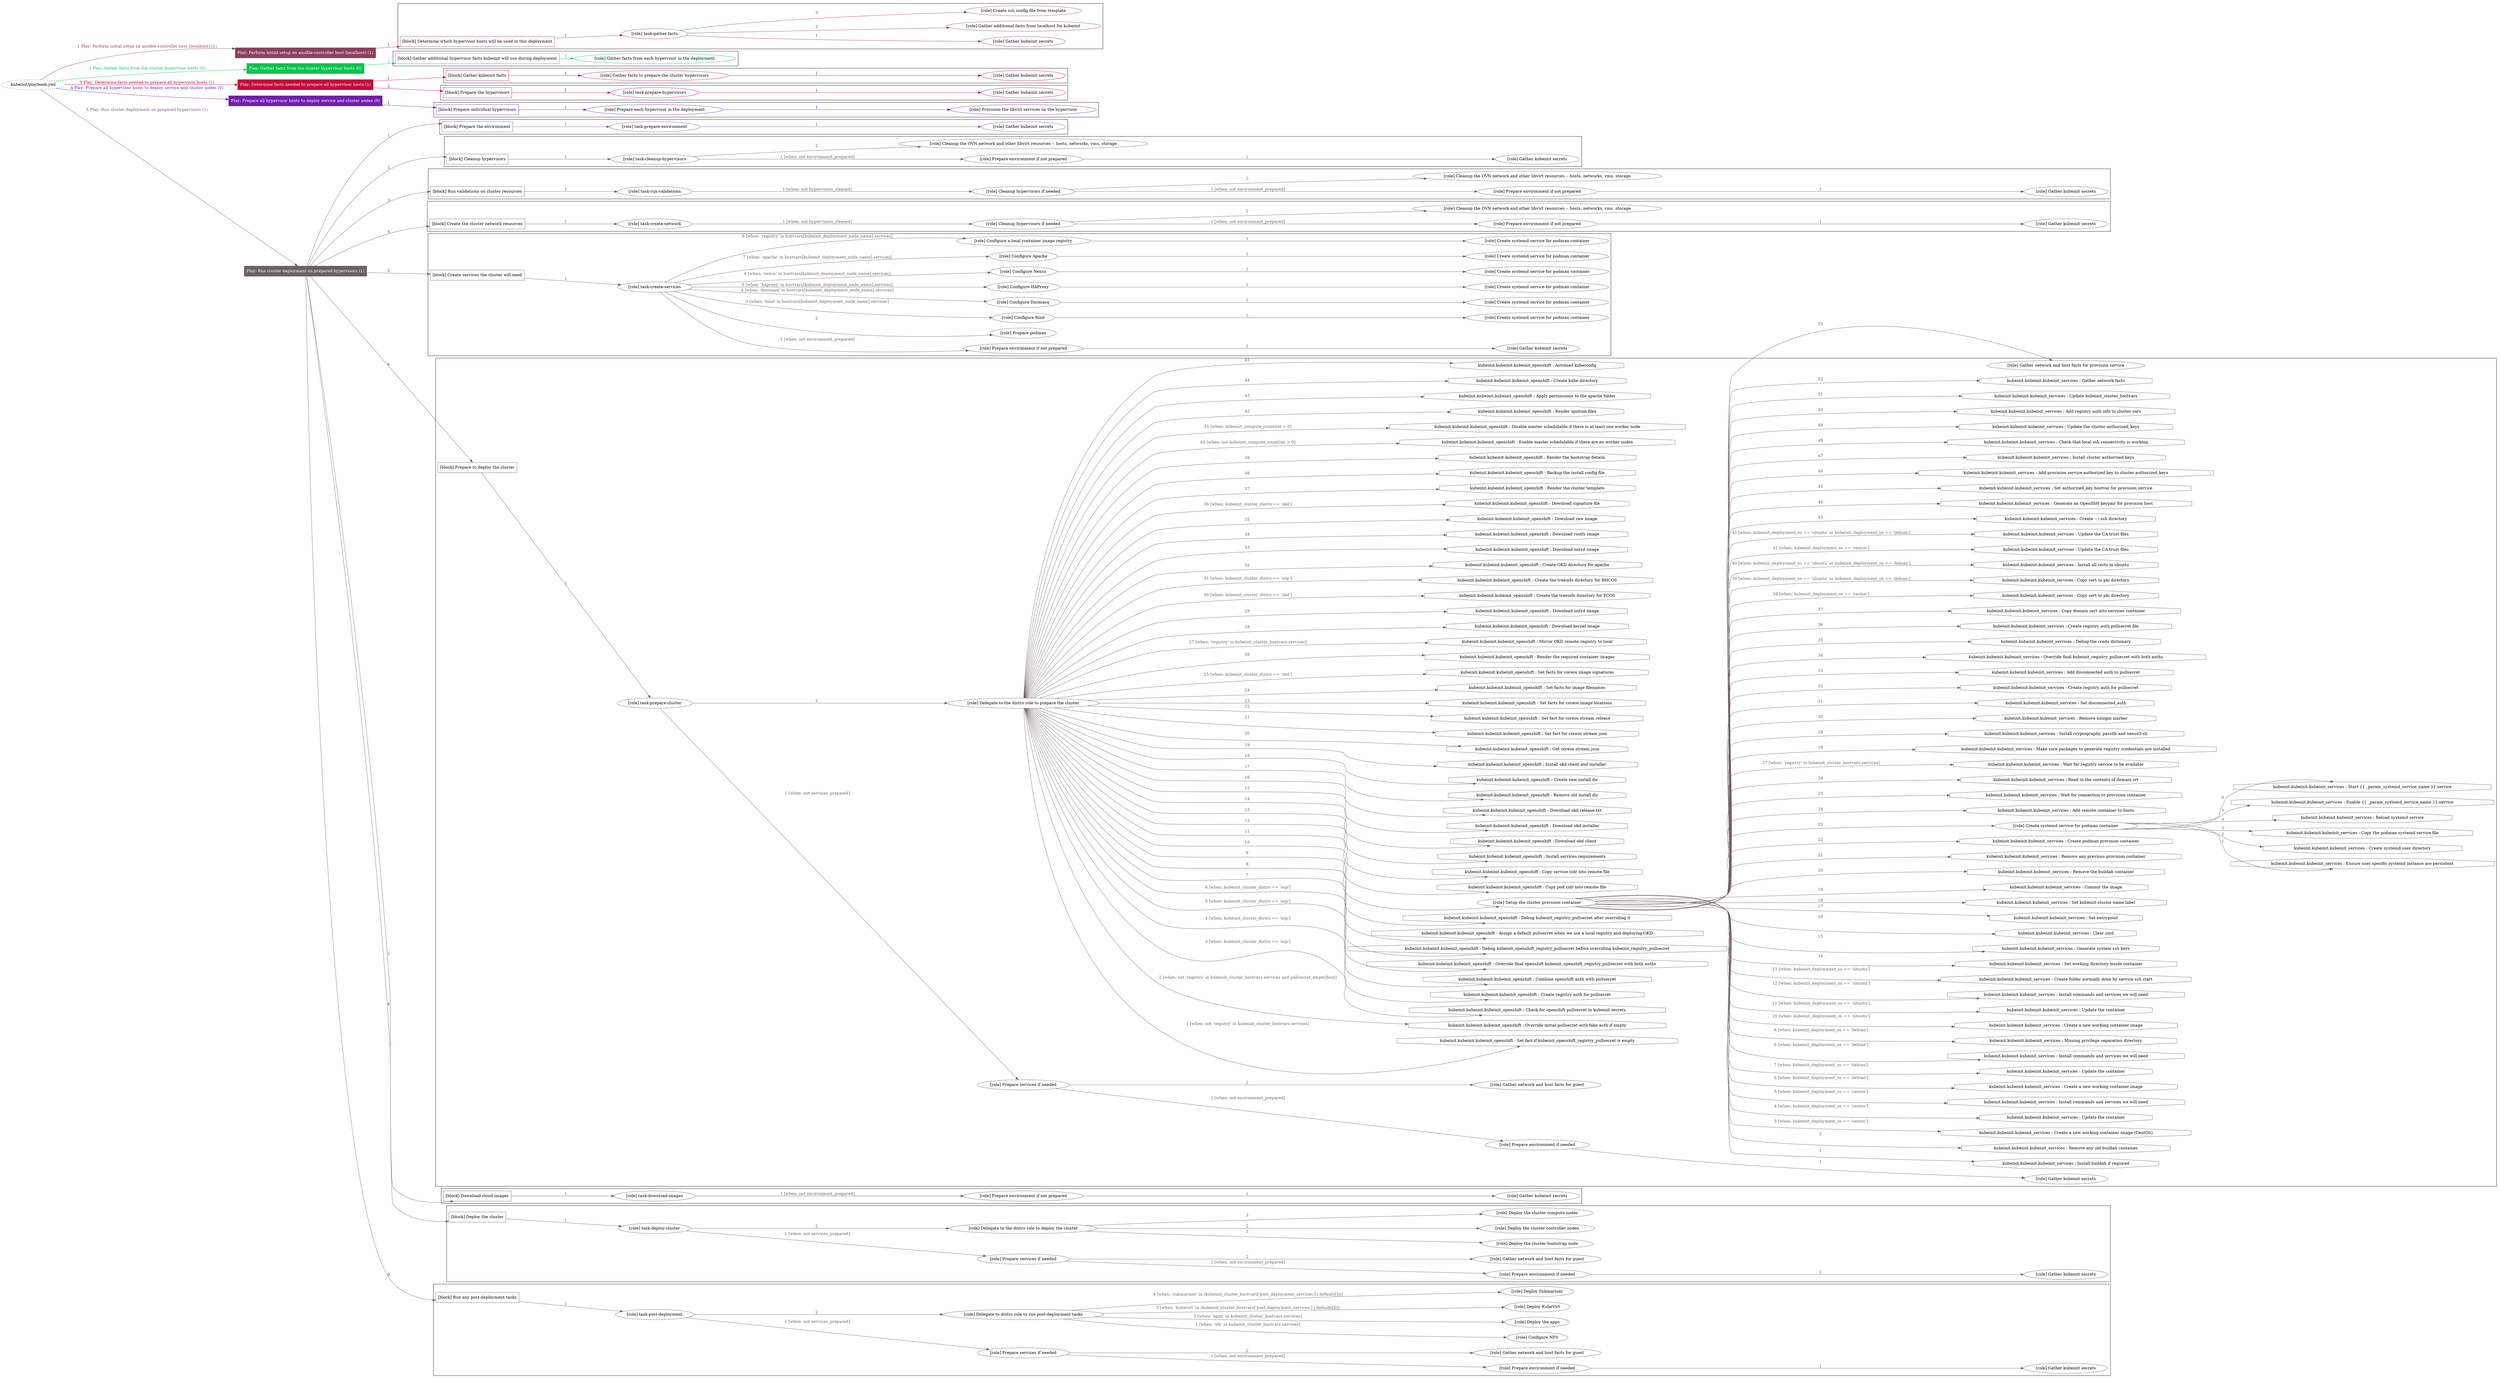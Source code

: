 digraph {
	graph [concentrate=true ordering=in rankdir=LR ratio=fill]
	edge [esep=5 sep=10]
	"kubeinit/playbook.yml" [URL="/home/runner/work/kubeinit/kubeinit/kubeinit/playbook.yml" id=playbook_3191449c style=dotted]
	"kubeinit/playbook.yml" -> play_2936fe8a [label="1 Play: Perform initial setup on ansible-controller host (localhost) (1)" color="#8c405e" fontcolor="#8c405e" id=edge_play_2936fe8a labeltooltip="1 Play: Perform initial setup on ansible-controller host (localhost) (1)" tooltip="1 Play: Perform initial setup on ansible-controller host (localhost) (1)"]
	subgraph "Play: Perform initial setup on ansible-controller host (localhost) (1)" {
		play_2936fe8a [label="Play: Perform initial setup on ansible-controller host (localhost) (1)" URL="/home/runner/work/kubeinit/kubeinit/kubeinit/playbook.yml" color="#8c405e" fontcolor="#ffffff" id=play_2936fe8a shape=box style=filled tooltip=localhost]
		play_2936fe8a -> block_8a4d8f36 [label=1 color="#8c405e" fontcolor="#8c405e" id=edge_block_8a4d8f36 labeltooltip=1 tooltip=1]
		subgraph cluster_block_8a4d8f36 {
			block_8a4d8f36 [label="[block] Determine which hypervisor hosts will be used in this deployment" URL="/home/runner/work/kubeinit/kubeinit/kubeinit/playbook.yml" color="#8c405e" id=block_8a4d8f36 labeltooltip="Determine which hypervisor hosts will be used in this deployment" shape=box tooltip="Determine which hypervisor hosts will be used in this deployment"]
			block_8a4d8f36 -> role_693c20bb [label="1 " color="#8c405e" fontcolor="#8c405e" id=edge_role_693c20bb labeltooltip="1 " tooltip="1 "]
			subgraph "task-gather-facts" {
				role_693c20bb [label="[role] task-gather-facts" URL="/home/runner/work/kubeinit/kubeinit/kubeinit/playbook.yml" color="#8c405e" id=role_693c20bb tooltip="task-gather-facts"]
				role_693c20bb -> role_081678c1 [label="1 " color="#8c405e" fontcolor="#8c405e" id=edge_role_081678c1 labeltooltip="1 " tooltip="1 "]
				subgraph "Gather kubeinit secrets" {
					role_081678c1 [label="[role] Gather kubeinit secrets" URL="/home/runner/.ansible/collections/ansible_collections/kubeinit/kubeinit/roles/kubeinit_prepare/tasks/build_hypervisors_group.yml" color="#8c405e" id=role_081678c1 tooltip="Gather kubeinit secrets"]
				}
				role_693c20bb -> role_6fc35ae0 [label="2 " color="#8c405e" fontcolor="#8c405e" id=edge_role_6fc35ae0 labeltooltip="2 " tooltip="2 "]
				subgraph "Gather additional facts from localhost for kubeinit" {
					role_6fc35ae0 [label="[role] Gather additional facts from localhost for kubeinit" URL="/home/runner/.ansible/collections/ansible_collections/kubeinit/kubeinit/roles/kubeinit_prepare/tasks/build_hypervisors_group.yml" color="#8c405e" id=role_6fc35ae0 tooltip="Gather additional facts from localhost for kubeinit"]
				}
				role_693c20bb -> role_1bae259c [label="3 " color="#8c405e" fontcolor="#8c405e" id=edge_role_1bae259c labeltooltip="3 " tooltip="3 "]
				subgraph "Create ssh config file from template" {
					role_1bae259c [label="[role] Create ssh config file from template" URL="/home/runner/.ansible/collections/ansible_collections/kubeinit/kubeinit/roles/kubeinit_prepare/tasks/build_hypervisors_group.yml" color="#8c405e" id=role_1bae259c tooltip="Create ssh config file from template"]
				}
			}
		}
	}
	"kubeinit/playbook.yml" -> play_44301088 [label="2 Play: Gather facts from the cluster hypervisor hosts (0)" color="#08c44c" fontcolor="#08c44c" id=edge_play_44301088 labeltooltip="2 Play: Gather facts from the cluster hypervisor hosts (0)" tooltip="2 Play: Gather facts from the cluster hypervisor hosts (0)"]
	subgraph "Play: Gather facts from the cluster hypervisor hosts (0)" {
		play_44301088 [label="Play: Gather facts from the cluster hypervisor hosts (0)" URL="/home/runner/work/kubeinit/kubeinit/kubeinit/playbook.yml" color="#08c44c" fontcolor="#ffffff" id=play_44301088 shape=box style=filled tooltip="Play: Gather facts from the cluster hypervisor hosts (0)"]
		play_44301088 -> block_b2727059 [label=1 color="#08c44c" fontcolor="#08c44c" id=edge_block_b2727059 labeltooltip=1 tooltip=1]
		subgraph cluster_block_b2727059 {
			block_b2727059 [label="[block] Gather additional hypervisor facts kubeinit will use during deployment" URL="/home/runner/work/kubeinit/kubeinit/kubeinit/playbook.yml" color="#08c44c" id=block_b2727059 labeltooltip="Gather additional hypervisor facts kubeinit will use during deployment" shape=box tooltip="Gather additional hypervisor facts kubeinit will use during deployment"]
			block_b2727059 -> role_2815de80 [label="1 " color="#08c44c" fontcolor="#08c44c" id=edge_role_2815de80 labeltooltip="1 " tooltip="1 "]
			subgraph "Gather facts from each hypervisor in the deployment" {
				role_2815de80 [label="[role] Gather facts from each hypervisor in the deployment" URL="/home/runner/work/kubeinit/kubeinit/kubeinit/playbook.yml" color="#08c44c" id=role_2815de80 tooltip="Gather facts from each hypervisor in the deployment"]
			}
		}
	}
	"kubeinit/playbook.yml" -> play_db401133 [label="3 Play: Determine facts needed to prepare all hypervisor hosts (1)" color="#c3093b" fontcolor="#c3093b" id=edge_play_db401133 labeltooltip="3 Play: Determine facts needed to prepare all hypervisor hosts (1)" tooltip="3 Play: Determine facts needed to prepare all hypervisor hosts (1)"]
	subgraph "Play: Determine facts needed to prepare all hypervisor hosts (1)" {
		play_db401133 [label="Play: Determine facts needed to prepare all hypervisor hosts (1)" URL="/home/runner/work/kubeinit/kubeinit/kubeinit/playbook.yml" color="#c3093b" fontcolor="#ffffff" id=play_db401133 shape=box style=filled tooltip=localhost]
		play_db401133 -> block_0a61e9e1 [label=1 color="#c3093b" fontcolor="#c3093b" id=edge_block_0a61e9e1 labeltooltip=1 tooltip=1]
		subgraph cluster_block_0a61e9e1 {
			block_0a61e9e1 [label="[block] Gather kubeinit facts" URL="/home/runner/work/kubeinit/kubeinit/kubeinit/playbook.yml" color="#c3093b" id=block_0a61e9e1 labeltooltip="Gather kubeinit facts" shape=box tooltip="Gather kubeinit facts"]
			block_0a61e9e1 -> role_53be35bf [label="1 " color="#c3093b" fontcolor="#c3093b" id=edge_role_53be35bf labeltooltip="1 " tooltip="1 "]
			subgraph "Gather facts to prepare the cluster hypervisors" {
				role_53be35bf [label="[role] Gather facts to prepare the cluster hypervisors" URL="/home/runner/work/kubeinit/kubeinit/kubeinit/playbook.yml" color="#c3093b" id=role_53be35bf tooltip="Gather facts to prepare the cluster hypervisors"]
				role_53be35bf -> role_c3b93e33 [label="1 " color="#c3093b" fontcolor="#c3093b" id=edge_role_c3b93e33 labeltooltip="1 " tooltip="1 "]
				subgraph "Gather kubeinit secrets" {
					role_c3b93e33 [label="[role] Gather kubeinit secrets" URL="/home/runner/.ansible/collections/ansible_collections/kubeinit/kubeinit/roles/kubeinit_prepare/tasks/gather_kubeinit_facts.yml" color="#c3093b" id=role_c3b93e33 tooltip="Gather kubeinit secrets"]
				}
			}
		}
		play_db401133 -> block_57a3e59e [label=2 color="#c3093b" fontcolor="#c3093b" id=edge_block_57a3e59e labeltooltip=2 tooltip=2]
		subgraph cluster_block_57a3e59e {
			block_57a3e59e [label="[block] Prepare the hypervisors" URL="/home/runner/work/kubeinit/kubeinit/kubeinit/playbook.yml" color="#c3093b" id=block_57a3e59e labeltooltip="Prepare the hypervisors" shape=box tooltip="Prepare the hypervisors"]
			block_57a3e59e -> role_0cc884de [label="1 " color="#c3093b" fontcolor="#c3093b" id=edge_role_0cc884de labeltooltip="1 " tooltip="1 "]
			subgraph "task-prepare-hypervisors" {
				role_0cc884de [label="[role] task-prepare-hypervisors" URL="/home/runner/work/kubeinit/kubeinit/kubeinit/playbook.yml" color="#c3093b" id=role_0cc884de tooltip="task-prepare-hypervisors"]
				role_0cc884de -> role_b31944ff [label="1 " color="#c3093b" fontcolor="#c3093b" id=edge_role_b31944ff labeltooltip="1 " tooltip="1 "]
				subgraph "Gather kubeinit secrets" {
					role_b31944ff [label="[role] Gather kubeinit secrets" URL="/home/runner/.ansible/collections/ansible_collections/kubeinit/kubeinit/roles/kubeinit_prepare/tasks/gather_kubeinit_facts.yml" color="#c3093b" id=role_b31944ff tooltip="Gather kubeinit secrets"]
				}
			}
		}
	}
	"kubeinit/playbook.yml" -> play_c1bf52d7 [label="4 Play: Prepare all hypervisor hosts to deploy service and cluster nodes (0)" color="#721eae" fontcolor="#721eae" id=edge_play_c1bf52d7 labeltooltip="4 Play: Prepare all hypervisor hosts to deploy service and cluster nodes (0)" tooltip="4 Play: Prepare all hypervisor hosts to deploy service and cluster nodes (0)"]
	subgraph "Play: Prepare all hypervisor hosts to deploy service and cluster nodes (0)" {
		play_c1bf52d7 [label="Play: Prepare all hypervisor hosts to deploy service and cluster nodes (0)" URL="/home/runner/work/kubeinit/kubeinit/kubeinit/playbook.yml" color="#721eae" fontcolor="#ffffff" id=play_c1bf52d7 shape=box style=filled tooltip="Play: Prepare all hypervisor hosts to deploy service and cluster nodes (0)"]
		play_c1bf52d7 -> block_7509b690 [label=1 color="#721eae" fontcolor="#721eae" id=edge_block_7509b690 labeltooltip=1 tooltip=1]
		subgraph cluster_block_7509b690 {
			block_7509b690 [label="[block] Prepare individual hypervisors" URL="/home/runner/work/kubeinit/kubeinit/kubeinit/playbook.yml" color="#721eae" id=block_7509b690 labeltooltip="Prepare individual hypervisors" shape=box tooltip="Prepare individual hypervisors"]
			block_7509b690 -> role_e3cc52c9 [label="1 " color="#721eae" fontcolor="#721eae" id=edge_role_e3cc52c9 labeltooltip="1 " tooltip="1 "]
			subgraph "Prepare each hypervisor in the deployment" {
				role_e3cc52c9 [label="[role] Prepare each hypervisor in the deployment" URL="/home/runner/work/kubeinit/kubeinit/kubeinit/playbook.yml" color="#721eae" id=role_e3cc52c9 tooltip="Prepare each hypervisor in the deployment"]
				role_e3cc52c9 -> role_cff603f5 [label="1 " color="#721eae" fontcolor="#721eae" id=edge_role_cff603f5 labeltooltip="1 " tooltip="1 "]
				subgraph "Provision the libvirt services on the hypervisor" {
					role_cff603f5 [label="[role] Provision the libvirt services on the hypervisor" URL="/home/runner/.ansible/collections/ansible_collections/kubeinit/kubeinit/roles/kubeinit_prepare/tasks/prepare_hypervisor.yml" color="#721eae" id=role_cff603f5 tooltip="Provision the libvirt services on the hypervisor"]
				}
			}
		}
	}
	"kubeinit/playbook.yml" -> play_a66c4b24 [label="5 Play: Run cluster deployment on prepared hypervisors (1)" color="#6c6068" fontcolor="#6c6068" id=edge_play_a66c4b24 labeltooltip="5 Play: Run cluster deployment on prepared hypervisors (1)" tooltip="5 Play: Run cluster deployment on prepared hypervisors (1)"]
	subgraph "Play: Run cluster deployment on prepared hypervisors (1)" {
		play_a66c4b24 [label="Play: Run cluster deployment on prepared hypervisors (1)" URL="/home/runner/work/kubeinit/kubeinit/kubeinit/playbook.yml" color="#6c6068" fontcolor="#ffffff" id=play_a66c4b24 shape=box style=filled tooltip=localhost]
		play_a66c4b24 -> block_9665be15 [label=1 color="#6c6068" fontcolor="#6c6068" id=edge_block_9665be15 labeltooltip=1 tooltip=1]
		subgraph cluster_block_9665be15 {
			block_9665be15 [label="[block] Prepare the environment" URL="/home/runner/work/kubeinit/kubeinit/kubeinit/playbook.yml" color="#6c6068" id=block_9665be15 labeltooltip="Prepare the environment" shape=box tooltip="Prepare the environment"]
			block_9665be15 -> role_752f2244 [label="1 " color="#6c6068" fontcolor="#6c6068" id=edge_role_752f2244 labeltooltip="1 " tooltip="1 "]
			subgraph "task-prepare-environment" {
				role_752f2244 [label="[role] task-prepare-environment" URL="/home/runner/work/kubeinit/kubeinit/kubeinit/playbook.yml" color="#6c6068" id=role_752f2244 tooltip="task-prepare-environment"]
				role_752f2244 -> role_04ca1bfc [label="1 " color="#6c6068" fontcolor="#6c6068" id=edge_role_04ca1bfc labeltooltip="1 " tooltip="1 "]
				subgraph "Gather kubeinit secrets" {
					role_04ca1bfc [label="[role] Gather kubeinit secrets" URL="/home/runner/.ansible/collections/ansible_collections/kubeinit/kubeinit/roles/kubeinit_prepare/tasks/gather_kubeinit_facts.yml" color="#6c6068" id=role_04ca1bfc tooltip="Gather kubeinit secrets"]
				}
			}
		}
		play_a66c4b24 -> block_19443d3c [label=2 color="#6c6068" fontcolor="#6c6068" id=edge_block_19443d3c labeltooltip=2 tooltip=2]
		subgraph cluster_block_19443d3c {
			block_19443d3c [label="[block] Cleanup hypervisors" URL="/home/runner/work/kubeinit/kubeinit/kubeinit/playbook.yml" color="#6c6068" id=block_19443d3c labeltooltip="Cleanup hypervisors" shape=box tooltip="Cleanup hypervisors"]
			block_19443d3c -> role_9efa00c3 [label="1 " color="#6c6068" fontcolor="#6c6068" id=edge_role_9efa00c3 labeltooltip="1 " tooltip="1 "]
			subgraph "task-cleanup-hypervisors" {
				role_9efa00c3 [label="[role] task-cleanup-hypervisors" URL="/home/runner/work/kubeinit/kubeinit/kubeinit/playbook.yml" color="#6c6068" id=role_9efa00c3 tooltip="task-cleanup-hypervisors"]
				role_9efa00c3 -> role_348fb53c [label="1 [when: not environment_prepared]" color="#6c6068" fontcolor="#6c6068" id=edge_role_348fb53c labeltooltip="1 [when: not environment_prepared]" tooltip="1 [when: not environment_prepared]"]
				subgraph "Prepare environment if not prepared" {
					role_348fb53c [label="[role] Prepare environment if not prepared" URL="/home/runner/.ansible/collections/ansible_collections/kubeinit/kubeinit/roles/kubeinit_prepare/tasks/cleanup_hypervisors.yml" color="#6c6068" id=role_348fb53c tooltip="Prepare environment if not prepared"]
					role_348fb53c -> role_3c7be43c [label="1 " color="#6c6068" fontcolor="#6c6068" id=edge_role_3c7be43c labeltooltip="1 " tooltip="1 "]
					subgraph "Gather kubeinit secrets" {
						role_3c7be43c [label="[role] Gather kubeinit secrets" URL="/home/runner/.ansible/collections/ansible_collections/kubeinit/kubeinit/roles/kubeinit_prepare/tasks/gather_kubeinit_facts.yml" color="#6c6068" id=role_3c7be43c tooltip="Gather kubeinit secrets"]
					}
				}
				role_9efa00c3 -> role_c6f3e699 [label="2 " color="#6c6068" fontcolor="#6c6068" id=edge_role_c6f3e699 labeltooltip="2 " tooltip="2 "]
				subgraph "Cleanup the OVN network and other libvirt resources -- hosts, networks, vms, storage" {
					role_c6f3e699 [label="[role] Cleanup the OVN network and other libvirt resources -- hosts, networks, vms, storage" URL="/home/runner/.ansible/collections/ansible_collections/kubeinit/kubeinit/roles/kubeinit_prepare/tasks/cleanup_hypervisors.yml" color="#6c6068" id=role_c6f3e699 tooltip="Cleanup the OVN network and other libvirt resources -- hosts, networks, vms, storage"]
				}
			}
		}
		play_a66c4b24 -> block_95132d6a [label=3 color="#6c6068" fontcolor="#6c6068" id=edge_block_95132d6a labeltooltip=3 tooltip=3]
		subgraph cluster_block_95132d6a {
			block_95132d6a [label="[block] Run validations on cluster resources" URL="/home/runner/work/kubeinit/kubeinit/kubeinit/playbook.yml" color="#6c6068" id=block_95132d6a labeltooltip="Run validations on cluster resources" shape=box tooltip="Run validations on cluster resources"]
			block_95132d6a -> role_49698dd1 [label="1 " color="#6c6068" fontcolor="#6c6068" id=edge_role_49698dd1 labeltooltip="1 " tooltip="1 "]
			subgraph "task-run-validations" {
				role_49698dd1 [label="[role] task-run-validations" URL="/home/runner/work/kubeinit/kubeinit/kubeinit/playbook.yml" color="#6c6068" id=role_49698dd1 tooltip="task-run-validations"]
				role_49698dd1 -> role_48258057 [label="1 [when: not hypervisors_cleaned]" color="#6c6068" fontcolor="#6c6068" id=edge_role_48258057 labeltooltip="1 [when: not hypervisors_cleaned]" tooltip="1 [when: not hypervisors_cleaned]"]
				subgraph "Cleanup hypervisors if needed" {
					role_48258057 [label="[role] Cleanup hypervisors if needed" URL="/home/runner/.ansible/collections/ansible_collections/kubeinit/kubeinit/roles/kubeinit_validations/tasks/main.yml" color="#6c6068" id=role_48258057 tooltip="Cleanup hypervisors if needed"]
					role_48258057 -> role_8d43227f [label="1 [when: not environment_prepared]" color="#6c6068" fontcolor="#6c6068" id=edge_role_8d43227f labeltooltip="1 [when: not environment_prepared]" tooltip="1 [when: not environment_prepared]"]
					subgraph "Prepare environment if not prepared" {
						role_8d43227f [label="[role] Prepare environment if not prepared" URL="/home/runner/.ansible/collections/ansible_collections/kubeinit/kubeinit/roles/kubeinit_prepare/tasks/cleanup_hypervisors.yml" color="#6c6068" id=role_8d43227f tooltip="Prepare environment if not prepared"]
						role_8d43227f -> role_28647540 [label="1 " color="#6c6068" fontcolor="#6c6068" id=edge_role_28647540 labeltooltip="1 " tooltip="1 "]
						subgraph "Gather kubeinit secrets" {
							role_28647540 [label="[role] Gather kubeinit secrets" URL="/home/runner/.ansible/collections/ansible_collections/kubeinit/kubeinit/roles/kubeinit_prepare/tasks/gather_kubeinit_facts.yml" color="#6c6068" id=role_28647540 tooltip="Gather kubeinit secrets"]
						}
					}
					role_48258057 -> role_890ddc3b [label="2 " color="#6c6068" fontcolor="#6c6068" id=edge_role_890ddc3b labeltooltip="2 " tooltip="2 "]
					subgraph "Cleanup the OVN network and other libvirt resources -- hosts, networks, vms, storage" {
						role_890ddc3b [label="[role] Cleanup the OVN network and other libvirt resources -- hosts, networks, vms, storage" URL="/home/runner/.ansible/collections/ansible_collections/kubeinit/kubeinit/roles/kubeinit_prepare/tasks/cleanup_hypervisors.yml" color="#6c6068" id=role_890ddc3b tooltip="Cleanup the OVN network and other libvirt resources -- hosts, networks, vms, storage"]
					}
				}
			}
		}
		play_a66c4b24 -> block_ad2b3689 [label=4 color="#6c6068" fontcolor="#6c6068" id=edge_block_ad2b3689 labeltooltip=4 tooltip=4]
		subgraph cluster_block_ad2b3689 {
			block_ad2b3689 [label="[block] Create the cluster network resources" URL="/home/runner/work/kubeinit/kubeinit/kubeinit/playbook.yml" color="#6c6068" id=block_ad2b3689 labeltooltip="Create the cluster network resources" shape=box tooltip="Create the cluster network resources"]
			block_ad2b3689 -> role_174a5e82 [label="1 " color="#6c6068" fontcolor="#6c6068" id=edge_role_174a5e82 labeltooltip="1 " tooltip="1 "]
			subgraph "task-create-network" {
				role_174a5e82 [label="[role] task-create-network" URL="/home/runner/work/kubeinit/kubeinit/kubeinit/playbook.yml" color="#6c6068" id=role_174a5e82 tooltip="task-create-network"]
				role_174a5e82 -> role_ff417316 [label="1 [when: not hypervisors_cleaned]" color="#6c6068" fontcolor="#6c6068" id=edge_role_ff417316 labeltooltip="1 [when: not hypervisors_cleaned]" tooltip="1 [when: not hypervisors_cleaned]"]
				subgraph "Cleanup hypervisors if needed" {
					role_ff417316 [label="[role] Cleanup hypervisors if needed" URL="/home/runner/.ansible/collections/ansible_collections/kubeinit/kubeinit/roles/kubeinit_libvirt/tasks/create_network.yml" color="#6c6068" id=role_ff417316 tooltip="Cleanup hypervisors if needed"]
					role_ff417316 -> role_7f180022 [label="1 [when: not environment_prepared]" color="#6c6068" fontcolor="#6c6068" id=edge_role_7f180022 labeltooltip="1 [when: not environment_prepared]" tooltip="1 [when: not environment_prepared]"]
					subgraph "Prepare environment if not prepared" {
						role_7f180022 [label="[role] Prepare environment if not prepared" URL="/home/runner/.ansible/collections/ansible_collections/kubeinit/kubeinit/roles/kubeinit_prepare/tasks/cleanup_hypervisors.yml" color="#6c6068" id=role_7f180022 tooltip="Prepare environment if not prepared"]
						role_7f180022 -> role_10cf8a12 [label="1 " color="#6c6068" fontcolor="#6c6068" id=edge_role_10cf8a12 labeltooltip="1 " tooltip="1 "]
						subgraph "Gather kubeinit secrets" {
							role_10cf8a12 [label="[role] Gather kubeinit secrets" URL="/home/runner/.ansible/collections/ansible_collections/kubeinit/kubeinit/roles/kubeinit_prepare/tasks/gather_kubeinit_facts.yml" color="#6c6068" id=role_10cf8a12 tooltip="Gather kubeinit secrets"]
						}
					}
					role_ff417316 -> role_e47be271 [label="2 " color="#6c6068" fontcolor="#6c6068" id=edge_role_e47be271 labeltooltip="2 " tooltip="2 "]
					subgraph "Cleanup the OVN network and other libvirt resources -- hosts, networks, vms, storage" {
						role_e47be271 [label="[role] Cleanup the OVN network and other libvirt resources -- hosts, networks, vms, storage" URL="/home/runner/.ansible/collections/ansible_collections/kubeinit/kubeinit/roles/kubeinit_prepare/tasks/cleanup_hypervisors.yml" color="#6c6068" id=role_e47be271 tooltip="Cleanup the OVN network and other libvirt resources -- hosts, networks, vms, storage"]
					}
				}
			}
		}
		play_a66c4b24 -> block_e0090c59 [label=5 color="#6c6068" fontcolor="#6c6068" id=edge_block_e0090c59 labeltooltip=5 tooltip=5]
		subgraph cluster_block_e0090c59 {
			block_e0090c59 [label="[block] Create services the cluster will need" URL="/home/runner/work/kubeinit/kubeinit/kubeinit/playbook.yml" color="#6c6068" id=block_e0090c59 labeltooltip="Create services the cluster will need" shape=box tooltip="Create services the cluster will need"]
			block_e0090c59 -> role_da8e8f77 [label="1 " color="#6c6068" fontcolor="#6c6068" id=edge_role_da8e8f77 labeltooltip="1 " tooltip="1 "]
			subgraph "task-create-services" {
				role_da8e8f77 [label="[role] task-create-services" URL="/home/runner/work/kubeinit/kubeinit/kubeinit/playbook.yml" color="#6c6068" id=role_da8e8f77 tooltip="task-create-services"]
				role_da8e8f77 -> role_8f2db0f3 [label="1 [when: not environment_prepared]" color="#6c6068" fontcolor="#6c6068" id=edge_role_8f2db0f3 labeltooltip="1 [when: not environment_prepared]" tooltip="1 [when: not environment_prepared]"]
				subgraph "Prepare environment if not prepared" {
					role_8f2db0f3 [label="[role] Prepare environment if not prepared" URL="/home/runner/.ansible/collections/ansible_collections/kubeinit/kubeinit/roles/kubeinit_services/tasks/main.yml" color="#6c6068" id=role_8f2db0f3 tooltip="Prepare environment if not prepared"]
					role_8f2db0f3 -> role_d98c1e17 [label="1 " color="#6c6068" fontcolor="#6c6068" id=edge_role_d98c1e17 labeltooltip="1 " tooltip="1 "]
					subgraph "Gather kubeinit secrets" {
						role_d98c1e17 [label="[role] Gather kubeinit secrets" URL="/home/runner/.ansible/collections/ansible_collections/kubeinit/kubeinit/roles/kubeinit_prepare/tasks/gather_kubeinit_facts.yml" color="#6c6068" id=role_d98c1e17 tooltip="Gather kubeinit secrets"]
					}
				}
				role_da8e8f77 -> role_6e4b83ba [label="2 " color="#6c6068" fontcolor="#6c6068" id=edge_role_6e4b83ba labeltooltip="2 " tooltip="2 "]
				subgraph "Prepare podman" {
					role_6e4b83ba [label="[role] Prepare podman" URL="/home/runner/.ansible/collections/ansible_collections/kubeinit/kubeinit/roles/kubeinit_services/tasks/00_create_service_pod.yml" color="#6c6068" id=role_6e4b83ba tooltip="Prepare podman"]
				}
				role_da8e8f77 -> role_d8d2a330 [label="3 [when: 'bind' in hostvars[kubeinit_deployment_node_name].services]" color="#6c6068" fontcolor="#6c6068" id=edge_role_d8d2a330 labeltooltip="3 [when: 'bind' in hostvars[kubeinit_deployment_node_name].services]" tooltip="3 [when: 'bind' in hostvars[kubeinit_deployment_node_name].services]"]
				subgraph "Configure Bind" {
					role_d8d2a330 [label="[role] Configure Bind" URL="/home/runner/.ansible/collections/ansible_collections/kubeinit/kubeinit/roles/kubeinit_services/tasks/start_services_containers.yml" color="#6c6068" id=role_d8d2a330 tooltip="Configure Bind"]
					role_d8d2a330 -> role_99c4a93e [label="1 " color="#6c6068" fontcolor="#6c6068" id=edge_role_99c4a93e labeltooltip="1 " tooltip="1 "]
					subgraph "Create systemd service for podman container" {
						role_99c4a93e [label="[role] Create systemd service for podman container" URL="/home/runner/.ansible/collections/ansible_collections/kubeinit/kubeinit/roles/kubeinit_bind/tasks/main.yml" color="#6c6068" id=role_99c4a93e tooltip="Create systemd service for podman container"]
					}
				}
				role_da8e8f77 -> role_2f7fe0b3 [label="4 [when: 'dnsmasq' in hostvars[kubeinit_deployment_node_name].services]" color="#6c6068" fontcolor="#6c6068" id=edge_role_2f7fe0b3 labeltooltip="4 [when: 'dnsmasq' in hostvars[kubeinit_deployment_node_name].services]" tooltip="4 [when: 'dnsmasq' in hostvars[kubeinit_deployment_node_name].services]"]
				subgraph "Configure Dnsmasq" {
					role_2f7fe0b3 [label="[role] Configure Dnsmasq" URL="/home/runner/.ansible/collections/ansible_collections/kubeinit/kubeinit/roles/kubeinit_services/tasks/start_services_containers.yml" color="#6c6068" id=role_2f7fe0b3 tooltip="Configure Dnsmasq"]
					role_2f7fe0b3 -> role_61b121ff [label="1 " color="#6c6068" fontcolor="#6c6068" id=edge_role_61b121ff labeltooltip="1 " tooltip="1 "]
					subgraph "Create systemd service for podman container" {
						role_61b121ff [label="[role] Create systemd service for podman container" URL="/home/runner/.ansible/collections/ansible_collections/kubeinit/kubeinit/roles/kubeinit_dnsmasq/tasks/main.yml" color="#6c6068" id=role_61b121ff tooltip="Create systemd service for podman container"]
					}
				}
				role_da8e8f77 -> role_3f3d4b11 [label="5 [when: 'haproxy' in hostvars[kubeinit_deployment_node_name].services]" color="#6c6068" fontcolor="#6c6068" id=edge_role_3f3d4b11 labeltooltip="5 [when: 'haproxy' in hostvars[kubeinit_deployment_node_name].services]" tooltip="5 [when: 'haproxy' in hostvars[kubeinit_deployment_node_name].services]"]
				subgraph "Configure HAProxy" {
					role_3f3d4b11 [label="[role] Configure HAProxy" URL="/home/runner/.ansible/collections/ansible_collections/kubeinit/kubeinit/roles/kubeinit_services/tasks/start_services_containers.yml" color="#6c6068" id=role_3f3d4b11 tooltip="Configure HAProxy"]
					role_3f3d4b11 -> role_22d1f914 [label="1 " color="#6c6068" fontcolor="#6c6068" id=edge_role_22d1f914 labeltooltip="1 " tooltip="1 "]
					subgraph "Create systemd service for podman container" {
						role_22d1f914 [label="[role] Create systemd service for podman container" URL="/home/runner/.ansible/collections/ansible_collections/kubeinit/kubeinit/roles/kubeinit_haproxy/tasks/main.yml" color="#6c6068" id=role_22d1f914 tooltip="Create systemd service for podman container"]
					}
				}
				role_da8e8f77 -> role_5ae15334 [label="6 [when: 'nexus' in hostvars[kubeinit_deployment_node_name].services]" color="#6c6068" fontcolor="#6c6068" id=edge_role_5ae15334 labeltooltip="6 [when: 'nexus' in hostvars[kubeinit_deployment_node_name].services]" tooltip="6 [when: 'nexus' in hostvars[kubeinit_deployment_node_name].services]"]
				subgraph "Configure Nexus" {
					role_5ae15334 [label="[role] Configure Nexus" URL="/home/runner/.ansible/collections/ansible_collections/kubeinit/kubeinit/roles/kubeinit_services/tasks/start_services_containers.yml" color="#6c6068" id=role_5ae15334 tooltip="Configure Nexus"]
					role_5ae15334 -> role_21a733d8 [label="1 " color="#6c6068" fontcolor="#6c6068" id=edge_role_21a733d8 labeltooltip="1 " tooltip="1 "]
					subgraph "Create systemd service for podman container" {
						role_21a733d8 [label="[role] Create systemd service for podman container" URL="/home/runner/.ansible/collections/ansible_collections/kubeinit/kubeinit/roles/kubeinit_nexus/tasks/main.yml" color="#6c6068" id=role_21a733d8 tooltip="Create systemd service for podman container"]
					}
				}
				role_da8e8f77 -> role_fd17d7cb [label="7 [when: 'apache' in hostvars[kubeinit_deployment_node_name].services]" color="#6c6068" fontcolor="#6c6068" id=edge_role_fd17d7cb labeltooltip="7 [when: 'apache' in hostvars[kubeinit_deployment_node_name].services]" tooltip="7 [when: 'apache' in hostvars[kubeinit_deployment_node_name].services]"]
				subgraph "Configure Apache" {
					role_fd17d7cb [label="[role] Configure Apache" URL="/home/runner/.ansible/collections/ansible_collections/kubeinit/kubeinit/roles/kubeinit_services/tasks/start_services_containers.yml" color="#6c6068" id=role_fd17d7cb tooltip="Configure Apache"]
					role_fd17d7cb -> role_512e7c3c [label="1 " color="#6c6068" fontcolor="#6c6068" id=edge_role_512e7c3c labeltooltip="1 " tooltip="1 "]
					subgraph "Create systemd service for podman container" {
						role_512e7c3c [label="[role] Create systemd service for podman container" URL="/home/runner/.ansible/collections/ansible_collections/kubeinit/kubeinit/roles/kubeinit_apache/tasks/main.yml" color="#6c6068" id=role_512e7c3c tooltip="Create systemd service for podman container"]
					}
				}
				role_da8e8f77 -> role_6bdc6316 [label="8 [when: 'registry' in hostvars[kubeinit_deployment_node_name].services]" color="#6c6068" fontcolor="#6c6068" id=edge_role_6bdc6316 labeltooltip="8 [when: 'registry' in hostvars[kubeinit_deployment_node_name].services]" tooltip="8 [when: 'registry' in hostvars[kubeinit_deployment_node_name].services]"]
				subgraph "Configure a local container image registry" {
					role_6bdc6316 [label="[role] Configure a local container image registry" URL="/home/runner/.ansible/collections/ansible_collections/kubeinit/kubeinit/roles/kubeinit_services/tasks/start_services_containers.yml" color="#6c6068" id=role_6bdc6316 tooltip="Configure a local container image registry"]
					role_6bdc6316 -> role_564e6cb9 [label="1 " color="#6c6068" fontcolor="#6c6068" id=edge_role_564e6cb9 labeltooltip="1 " tooltip="1 "]
					subgraph "Create systemd service for podman container" {
						role_564e6cb9 [label="[role] Create systemd service for podman container" URL="/home/runner/.ansible/collections/ansible_collections/kubeinit/kubeinit/roles/kubeinit_registry/tasks/main.yml" color="#6c6068" id=role_564e6cb9 tooltip="Create systemd service for podman container"]
					}
				}
			}
		}
		play_a66c4b24 -> block_5f9e1b1e [label=6 color="#6c6068" fontcolor="#6c6068" id=edge_block_5f9e1b1e labeltooltip=6 tooltip=6]
		subgraph cluster_block_5f9e1b1e {
			block_5f9e1b1e [label="[block] Prepare to deploy the cluster" URL="/home/runner/work/kubeinit/kubeinit/kubeinit/playbook.yml" color="#6c6068" id=block_5f9e1b1e labeltooltip="Prepare to deploy the cluster" shape=box tooltip="Prepare to deploy the cluster"]
			block_5f9e1b1e -> role_6d644d10 [label="1 " color="#6c6068" fontcolor="#6c6068" id=edge_role_6d644d10 labeltooltip="1 " tooltip="1 "]
			subgraph "task-prepare-cluster" {
				role_6d644d10 [label="[role] task-prepare-cluster" URL="/home/runner/work/kubeinit/kubeinit/kubeinit/playbook.yml" color="#6c6068" id=role_6d644d10 tooltip="task-prepare-cluster"]
				role_6d644d10 -> role_0add16c8 [label="1 [when: not services_prepared]" color="#6c6068" fontcolor="#6c6068" id=edge_role_0add16c8 labeltooltip="1 [when: not services_prepared]" tooltip="1 [when: not services_prepared]"]
				subgraph "Prepare services if needed" {
					role_0add16c8 [label="[role] Prepare services if needed" URL="/home/runner/.ansible/collections/ansible_collections/kubeinit/kubeinit/roles/kubeinit_prepare/tasks/prepare_cluster.yml" color="#6c6068" id=role_0add16c8 tooltip="Prepare services if needed"]
					role_0add16c8 -> role_a6778eab [label="1 [when: not environment_prepared]" color="#6c6068" fontcolor="#6c6068" id=edge_role_a6778eab labeltooltip="1 [when: not environment_prepared]" tooltip="1 [when: not environment_prepared]"]
					subgraph "Prepare environment if needed" {
						role_a6778eab [label="[role] Prepare environment if needed" URL="/home/runner/.ansible/collections/ansible_collections/kubeinit/kubeinit/roles/kubeinit_services/tasks/prepare_services.yml" color="#6c6068" id=role_a6778eab tooltip="Prepare environment if needed"]
						role_a6778eab -> role_802cee06 [label="1 " color="#6c6068" fontcolor="#6c6068" id=edge_role_802cee06 labeltooltip="1 " tooltip="1 "]
						subgraph "Gather kubeinit secrets" {
							role_802cee06 [label="[role] Gather kubeinit secrets" URL="/home/runner/.ansible/collections/ansible_collections/kubeinit/kubeinit/roles/kubeinit_prepare/tasks/gather_kubeinit_facts.yml" color="#6c6068" id=role_802cee06 tooltip="Gather kubeinit secrets"]
						}
					}
					role_0add16c8 -> role_92f71408 [label="2 " color="#6c6068" fontcolor="#6c6068" id=edge_role_92f71408 labeltooltip="2 " tooltip="2 "]
					subgraph "Gather network and host facts for guest" {
						role_92f71408 [label="[role] Gather network and host facts for guest" URL="/home/runner/.ansible/collections/ansible_collections/kubeinit/kubeinit/roles/kubeinit_services/tasks/prepare_services.yml" color="#6c6068" id=role_92f71408 tooltip="Gather network and host facts for guest"]
					}
				}
				role_6d644d10 -> role_a4de94a5 [label="2 " color="#6c6068" fontcolor="#6c6068" id=edge_role_a4de94a5 labeltooltip="2 " tooltip="2 "]
				subgraph "Delegate to the distro role to prepare the cluster" {
					role_a4de94a5 [label="[role] Delegate to the distro role to prepare the cluster" URL="/home/runner/.ansible/collections/ansible_collections/kubeinit/kubeinit/roles/kubeinit_prepare/tasks/prepare_cluster.yml" color="#6c6068" id=role_a4de94a5 tooltip="Delegate to the distro role to prepare the cluster"]
					task_697240a7 [label="kubeinit.kubeinit.kubeinit_openshift : Set fact if kubeinit_openshift_registry_pullsecret is empty" URL="/home/runner/.ansible/collections/ansible_collections/kubeinit/kubeinit/roles/kubeinit_openshift/tasks/prepare_cluster.yml" color="#6c6068" id=task_697240a7 shape=octagon tooltip="kubeinit.kubeinit.kubeinit_openshift : Set fact if kubeinit_openshift_registry_pullsecret is empty"]
					role_a4de94a5 -> task_697240a7 [label="1 [when: not 'registry' in kubeinit_cluster_hostvars.services]" color="#6c6068" fontcolor="#6c6068" id=edge_task_697240a7 labeltooltip="1 [when: not 'registry' in kubeinit_cluster_hostvars.services]" tooltip="1 [when: not 'registry' in kubeinit_cluster_hostvars.services]"]
					task_e7d3fd28 [label="kubeinit.kubeinit.kubeinit_openshift : Override initial pullsecret with fake auth if empty" URL="/home/runner/.ansible/collections/ansible_collections/kubeinit/kubeinit/roles/kubeinit_openshift/tasks/prepare_cluster.yml" color="#6c6068" id=task_e7d3fd28 shape=octagon tooltip="kubeinit.kubeinit.kubeinit_openshift : Override initial pullsecret with fake auth if empty"]
					role_a4de94a5 -> task_e7d3fd28 [label="2 [when: not 'registry' in kubeinit_cluster_hostvars.services and pullsecret_empty|bool]" color="#6c6068" fontcolor="#6c6068" id=edge_task_e7d3fd28 labeltooltip="2 [when: not 'registry' in kubeinit_cluster_hostvars.services and pullsecret_empty|bool]" tooltip="2 [when: not 'registry' in kubeinit_cluster_hostvars.services and pullsecret_empty|bool]"]
					task_e981ea68 [label="kubeinit.kubeinit.kubeinit_openshift : Check for openshift pullsecret in kubeinit secrets" URL="/home/runner/.ansible/collections/ansible_collections/kubeinit/kubeinit/roles/kubeinit_openshift/tasks/prepare_cluster.yml" color="#6c6068" id=task_e981ea68 shape=octagon tooltip="kubeinit.kubeinit.kubeinit_openshift : Check for openshift pullsecret in kubeinit secrets"]
					role_a4de94a5 -> task_e981ea68 [label="3 [when: kubeinit_cluster_distro == 'ocp']" color="#6c6068" fontcolor="#6c6068" id=edge_task_e981ea68 labeltooltip="3 [when: kubeinit_cluster_distro == 'ocp']" tooltip="3 [when: kubeinit_cluster_distro == 'ocp']"]
					task_37ef748d [label="kubeinit.kubeinit.kubeinit_openshift : Create registry auth for pullsecret" URL="/home/runner/.ansible/collections/ansible_collections/kubeinit/kubeinit/roles/kubeinit_openshift/tasks/prepare_cluster.yml" color="#6c6068" id=task_37ef748d shape=octagon tooltip="kubeinit.kubeinit.kubeinit_openshift : Create registry auth for pullsecret"]
					role_a4de94a5 -> task_37ef748d [label="4 [when: kubeinit_cluster_distro == 'ocp']" color="#6c6068" fontcolor="#6c6068" id=edge_task_37ef748d labeltooltip="4 [when: kubeinit_cluster_distro == 'ocp']" tooltip="4 [when: kubeinit_cluster_distro == 'ocp']"]
					task_daf7b847 [label="kubeinit.kubeinit.kubeinit_openshift : Combine openshift auth with pullsecret" URL="/home/runner/.ansible/collections/ansible_collections/kubeinit/kubeinit/roles/kubeinit_openshift/tasks/prepare_cluster.yml" color="#6c6068" id=task_daf7b847 shape=octagon tooltip="kubeinit.kubeinit.kubeinit_openshift : Combine openshift auth with pullsecret"]
					role_a4de94a5 -> task_daf7b847 [label="5 [when: kubeinit_cluster_distro == 'ocp']" color="#6c6068" fontcolor="#6c6068" id=edge_task_daf7b847 labeltooltip="5 [when: kubeinit_cluster_distro == 'ocp']" tooltip="5 [when: kubeinit_cluster_distro == 'ocp']"]
					task_62f077b6 [label="kubeinit.kubeinit.kubeinit_openshift : Override final openshift kubeinit_openshift_registry_pullsecret with both auths" URL="/home/runner/.ansible/collections/ansible_collections/kubeinit/kubeinit/roles/kubeinit_openshift/tasks/prepare_cluster.yml" color="#6c6068" id=task_62f077b6 shape=octagon tooltip="kubeinit.kubeinit.kubeinit_openshift : Override final openshift kubeinit_openshift_registry_pullsecret with both auths"]
					role_a4de94a5 -> task_62f077b6 [label="6 [when: kubeinit_cluster_distro == 'ocp']" color="#6c6068" fontcolor="#6c6068" id=edge_task_62f077b6 labeltooltip="6 [when: kubeinit_cluster_distro == 'ocp']" tooltip="6 [when: kubeinit_cluster_distro == 'ocp']"]
					task_a238f8dd [label="kubeinit.kubeinit.kubeinit_openshift : Debug kubeinit_openshift_registry_pullsecret before overriding kubeinit_registry_pullsecret" URL="/home/runner/.ansible/collections/ansible_collections/kubeinit/kubeinit/roles/kubeinit_openshift/tasks/prepare_cluster.yml" color="#6c6068" id=task_a238f8dd shape=octagon tooltip="kubeinit.kubeinit.kubeinit_openshift : Debug kubeinit_openshift_registry_pullsecret before overriding kubeinit_registry_pullsecret"]
					role_a4de94a5 -> task_a238f8dd [label="7 " color="#6c6068" fontcolor="#6c6068" id=edge_task_a238f8dd labeltooltip="7 " tooltip="7 "]
					task_4419d2cc [label="kubeinit.kubeinit.kubeinit_openshift : Assign a default pullsecret when we use a local registry and deploying OKD" URL="/home/runner/.ansible/collections/ansible_collections/kubeinit/kubeinit/roles/kubeinit_openshift/tasks/prepare_cluster.yml" color="#6c6068" id=task_4419d2cc shape=octagon tooltip="kubeinit.kubeinit.kubeinit_openshift : Assign a default pullsecret when we use a local registry and deploying OKD"]
					role_a4de94a5 -> task_4419d2cc [label="8 " color="#6c6068" fontcolor="#6c6068" id=edge_task_4419d2cc labeltooltip="8 " tooltip="8 "]
					task_4c38aeb5 [label="kubeinit.kubeinit.kubeinit_openshift : Debug kubeinit_registry_pullsecret after overriding it" URL="/home/runner/.ansible/collections/ansible_collections/kubeinit/kubeinit/roles/kubeinit_openshift/tasks/prepare_cluster.yml" color="#6c6068" id=task_4c38aeb5 shape=octagon tooltip="kubeinit.kubeinit.kubeinit_openshift : Debug kubeinit_registry_pullsecret after overriding it"]
					role_a4de94a5 -> task_4c38aeb5 [label="9 " color="#6c6068" fontcolor="#6c6068" id=edge_task_4c38aeb5 labeltooltip="9 " tooltip="9 "]
					role_a4de94a5 -> role_aad874e6 [label="10 " color="#6c6068" fontcolor="#6c6068" id=edge_role_aad874e6 labeltooltip="10 " tooltip="10 "]
					subgraph "Setup the cluster provision container" {
						role_aad874e6 [label="[role] Setup the cluster provision container" URL="/home/runner/.ansible/collections/ansible_collections/kubeinit/kubeinit/roles/kubeinit_openshift/tasks/prepare_cluster.yml" color="#6c6068" id=role_aad874e6 tooltip="Setup the cluster provision container"]
						task_08ac43c1 [label="kubeinit.kubeinit.kubeinit_services : Install buildah if required" URL="/home/runner/.ansible/collections/ansible_collections/kubeinit/kubeinit/roles/kubeinit_services/tasks/create_provision_container.yml" color="#6c6068" id=task_08ac43c1 shape=octagon tooltip="kubeinit.kubeinit.kubeinit_services : Install buildah if required"]
						role_aad874e6 -> task_08ac43c1 [label="1 " color="#6c6068" fontcolor="#6c6068" id=edge_task_08ac43c1 labeltooltip="1 " tooltip="1 "]
						task_6d69964a [label="kubeinit.kubeinit.kubeinit_services : Remove any old buildah container" URL="/home/runner/.ansible/collections/ansible_collections/kubeinit/kubeinit/roles/kubeinit_services/tasks/create_provision_container.yml" color="#6c6068" id=task_6d69964a shape=octagon tooltip="kubeinit.kubeinit.kubeinit_services : Remove any old buildah container"]
						role_aad874e6 -> task_6d69964a [label="2 " color="#6c6068" fontcolor="#6c6068" id=edge_task_6d69964a labeltooltip="2 " tooltip="2 "]
						task_9da0c675 [label="kubeinit.kubeinit.kubeinit_services : Create a new working container image (CentOS)" URL="/home/runner/.ansible/collections/ansible_collections/kubeinit/kubeinit/roles/kubeinit_services/tasks/create_provision_container.yml" color="#6c6068" id=task_9da0c675 shape=octagon tooltip="kubeinit.kubeinit.kubeinit_services : Create a new working container image (CentOS)"]
						role_aad874e6 -> task_9da0c675 [label="3 [when: kubeinit_deployment_os == 'centos']" color="#6c6068" fontcolor="#6c6068" id=edge_task_9da0c675 labeltooltip="3 [when: kubeinit_deployment_os == 'centos']" tooltip="3 [when: kubeinit_deployment_os == 'centos']"]
						task_a4c81052 [label="kubeinit.kubeinit.kubeinit_services : Update the container" URL="/home/runner/.ansible/collections/ansible_collections/kubeinit/kubeinit/roles/kubeinit_services/tasks/create_provision_container.yml" color="#6c6068" id=task_a4c81052 shape=octagon tooltip="kubeinit.kubeinit.kubeinit_services : Update the container"]
						role_aad874e6 -> task_a4c81052 [label="4 [when: kubeinit_deployment_os == 'centos']" color="#6c6068" fontcolor="#6c6068" id=edge_task_a4c81052 labeltooltip="4 [when: kubeinit_deployment_os == 'centos']" tooltip="4 [when: kubeinit_deployment_os == 'centos']"]
						task_93c6e915 [label="kubeinit.kubeinit.kubeinit_services : Install commands and services we will need" URL="/home/runner/.ansible/collections/ansible_collections/kubeinit/kubeinit/roles/kubeinit_services/tasks/create_provision_container.yml" color="#6c6068" id=task_93c6e915 shape=octagon tooltip="kubeinit.kubeinit.kubeinit_services : Install commands and services we will need"]
						role_aad874e6 -> task_93c6e915 [label="5 [when: kubeinit_deployment_os == 'centos']" color="#6c6068" fontcolor="#6c6068" id=edge_task_93c6e915 labeltooltip="5 [when: kubeinit_deployment_os == 'centos']" tooltip="5 [when: kubeinit_deployment_os == 'centos']"]
						task_3e4a3f41 [label="kubeinit.kubeinit.kubeinit_services : Create a new working container image" URL="/home/runner/.ansible/collections/ansible_collections/kubeinit/kubeinit/roles/kubeinit_services/tasks/create_provision_container.yml" color="#6c6068" id=task_3e4a3f41 shape=octagon tooltip="kubeinit.kubeinit.kubeinit_services : Create a new working container image"]
						role_aad874e6 -> task_3e4a3f41 [label="6 [when: kubeinit_deployment_os == 'debian']" color="#6c6068" fontcolor="#6c6068" id=edge_task_3e4a3f41 labeltooltip="6 [when: kubeinit_deployment_os == 'debian']" tooltip="6 [when: kubeinit_deployment_os == 'debian']"]
						task_56c2989b [label="kubeinit.kubeinit.kubeinit_services : Update the container" URL="/home/runner/.ansible/collections/ansible_collections/kubeinit/kubeinit/roles/kubeinit_services/tasks/create_provision_container.yml" color="#6c6068" id=task_56c2989b shape=octagon tooltip="kubeinit.kubeinit.kubeinit_services : Update the container"]
						role_aad874e6 -> task_56c2989b [label="7 [when: kubeinit_deployment_os == 'debian']" color="#6c6068" fontcolor="#6c6068" id=edge_task_56c2989b labeltooltip="7 [when: kubeinit_deployment_os == 'debian']" tooltip="7 [when: kubeinit_deployment_os == 'debian']"]
						task_89e12a0a [label="kubeinit.kubeinit.kubeinit_services : Install commands and services we will need" URL="/home/runner/.ansible/collections/ansible_collections/kubeinit/kubeinit/roles/kubeinit_services/tasks/create_provision_container.yml" color="#6c6068" id=task_89e12a0a shape=octagon tooltip="kubeinit.kubeinit.kubeinit_services : Install commands and services we will need"]
						role_aad874e6 -> task_89e12a0a [label="8 [when: kubeinit_deployment_os == 'debian']" color="#6c6068" fontcolor="#6c6068" id=edge_task_89e12a0a labeltooltip="8 [when: kubeinit_deployment_os == 'debian']" tooltip="8 [when: kubeinit_deployment_os == 'debian']"]
						task_b52034c5 [label="kubeinit.kubeinit.kubeinit_services : Missing privilege separation directory" URL="/home/runner/.ansible/collections/ansible_collections/kubeinit/kubeinit/roles/kubeinit_services/tasks/create_provision_container.yml" color="#6c6068" id=task_b52034c5 shape=octagon tooltip="kubeinit.kubeinit.kubeinit_services : Missing privilege separation directory"]
						role_aad874e6 -> task_b52034c5 [label="9 [when: kubeinit_deployment_os == 'debian']" color="#6c6068" fontcolor="#6c6068" id=edge_task_b52034c5 labeltooltip="9 [when: kubeinit_deployment_os == 'debian']" tooltip="9 [when: kubeinit_deployment_os == 'debian']"]
						task_87979e34 [label="kubeinit.kubeinit.kubeinit_services : Create a new working container image" URL="/home/runner/.ansible/collections/ansible_collections/kubeinit/kubeinit/roles/kubeinit_services/tasks/create_provision_container.yml" color="#6c6068" id=task_87979e34 shape=octagon tooltip="kubeinit.kubeinit.kubeinit_services : Create a new working container image"]
						role_aad874e6 -> task_87979e34 [label="10 [when: kubeinit_deployment_os == 'ubuntu']" color="#6c6068" fontcolor="#6c6068" id=edge_task_87979e34 labeltooltip="10 [when: kubeinit_deployment_os == 'ubuntu']" tooltip="10 [when: kubeinit_deployment_os == 'ubuntu']"]
						task_34ae5fd8 [label="kubeinit.kubeinit.kubeinit_services : Update the container" URL="/home/runner/.ansible/collections/ansible_collections/kubeinit/kubeinit/roles/kubeinit_services/tasks/create_provision_container.yml" color="#6c6068" id=task_34ae5fd8 shape=octagon tooltip="kubeinit.kubeinit.kubeinit_services : Update the container"]
						role_aad874e6 -> task_34ae5fd8 [label="11 [when: kubeinit_deployment_os == 'ubuntu']" color="#6c6068" fontcolor="#6c6068" id=edge_task_34ae5fd8 labeltooltip="11 [when: kubeinit_deployment_os == 'ubuntu']" tooltip="11 [when: kubeinit_deployment_os == 'ubuntu']"]
						task_f814a2b0 [label="kubeinit.kubeinit.kubeinit_services : Install commands and services we will need" URL="/home/runner/.ansible/collections/ansible_collections/kubeinit/kubeinit/roles/kubeinit_services/tasks/create_provision_container.yml" color="#6c6068" id=task_f814a2b0 shape=octagon tooltip="kubeinit.kubeinit.kubeinit_services : Install commands and services we will need"]
						role_aad874e6 -> task_f814a2b0 [label="12 [when: kubeinit_deployment_os == 'ubuntu']" color="#6c6068" fontcolor="#6c6068" id=edge_task_f814a2b0 labeltooltip="12 [when: kubeinit_deployment_os == 'ubuntu']" tooltip="12 [when: kubeinit_deployment_os == 'ubuntu']"]
						task_606e42a5 [label="kubeinit.kubeinit.kubeinit_services : Create folder normally done by service ssh start" URL="/home/runner/.ansible/collections/ansible_collections/kubeinit/kubeinit/roles/kubeinit_services/tasks/create_provision_container.yml" color="#6c6068" id=task_606e42a5 shape=octagon tooltip="kubeinit.kubeinit.kubeinit_services : Create folder normally done by service ssh start"]
						role_aad874e6 -> task_606e42a5 [label="13 [when: kubeinit_deployment_os == 'ubuntu']" color="#6c6068" fontcolor="#6c6068" id=edge_task_606e42a5 labeltooltip="13 [when: kubeinit_deployment_os == 'ubuntu']" tooltip="13 [when: kubeinit_deployment_os == 'ubuntu']"]
						task_de61ffc4 [label="kubeinit.kubeinit.kubeinit_services : Set working directory inside container" URL="/home/runner/.ansible/collections/ansible_collections/kubeinit/kubeinit/roles/kubeinit_services/tasks/create_provision_container.yml" color="#6c6068" id=task_de61ffc4 shape=octagon tooltip="kubeinit.kubeinit.kubeinit_services : Set working directory inside container"]
						role_aad874e6 -> task_de61ffc4 [label="14 " color="#6c6068" fontcolor="#6c6068" id=edge_task_de61ffc4 labeltooltip="14 " tooltip="14 "]
						task_dd8be81b [label="kubeinit.kubeinit.kubeinit_services : Generate system ssh keys" URL="/home/runner/.ansible/collections/ansible_collections/kubeinit/kubeinit/roles/kubeinit_services/tasks/create_provision_container.yml" color="#6c6068" id=task_dd8be81b shape=octagon tooltip="kubeinit.kubeinit.kubeinit_services : Generate system ssh keys"]
						role_aad874e6 -> task_dd8be81b [label="15 " color="#6c6068" fontcolor="#6c6068" id=edge_task_dd8be81b labeltooltip="15 " tooltip="15 "]
						task_a3ceb50a [label="kubeinit.kubeinit.kubeinit_services : Clear cmd" URL="/home/runner/.ansible/collections/ansible_collections/kubeinit/kubeinit/roles/kubeinit_services/tasks/create_provision_container.yml" color="#6c6068" id=task_a3ceb50a shape=octagon tooltip="kubeinit.kubeinit.kubeinit_services : Clear cmd"]
						role_aad874e6 -> task_a3ceb50a [label="16 " color="#6c6068" fontcolor="#6c6068" id=edge_task_a3ceb50a labeltooltip="16 " tooltip="16 "]
						task_54c708bf [label="kubeinit.kubeinit.kubeinit_services : Set entrypoint" URL="/home/runner/.ansible/collections/ansible_collections/kubeinit/kubeinit/roles/kubeinit_services/tasks/create_provision_container.yml" color="#6c6068" id=task_54c708bf shape=octagon tooltip="kubeinit.kubeinit.kubeinit_services : Set entrypoint"]
						role_aad874e6 -> task_54c708bf [label="17 " color="#6c6068" fontcolor="#6c6068" id=edge_task_54c708bf labeltooltip="17 " tooltip="17 "]
						task_11a03043 [label="kubeinit.kubeinit.kubeinit_services : Set kubeinit-cluster-name label" URL="/home/runner/.ansible/collections/ansible_collections/kubeinit/kubeinit/roles/kubeinit_services/tasks/create_provision_container.yml" color="#6c6068" id=task_11a03043 shape=octagon tooltip="kubeinit.kubeinit.kubeinit_services : Set kubeinit-cluster-name label"]
						role_aad874e6 -> task_11a03043 [label="18 " color="#6c6068" fontcolor="#6c6068" id=edge_task_11a03043 labeltooltip="18 " tooltip="18 "]
						task_e8ce5409 [label="kubeinit.kubeinit.kubeinit_services : Commit the image" URL="/home/runner/.ansible/collections/ansible_collections/kubeinit/kubeinit/roles/kubeinit_services/tasks/create_provision_container.yml" color="#6c6068" id=task_e8ce5409 shape=octagon tooltip="kubeinit.kubeinit.kubeinit_services : Commit the image"]
						role_aad874e6 -> task_e8ce5409 [label="19 " color="#6c6068" fontcolor="#6c6068" id=edge_task_e8ce5409 labeltooltip="19 " tooltip="19 "]
						task_7b1d7299 [label="kubeinit.kubeinit.kubeinit_services : Remove the buildah container" URL="/home/runner/.ansible/collections/ansible_collections/kubeinit/kubeinit/roles/kubeinit_services/tasks/create_provision_container.yml" color="#6c6068" id=task_7b1d7299 shape=octagon tooltip="kubeinit.kubeinit.kubeinit_services : Remove the buildah container"]
						role_aad874e6 -> task_7b1d7299 [label="20 " color="#6c6068" fontcolor="#6c6068" id=edge_task_7b1d7299 labeltooltip="20 " tooltip="20 "]
						task_eacfa1a5 [label="kubeinit.kubeinit.kubeinit_services : Remove any previous provision container" URL="/home/runner/.ansible/collections/ansible_collections/kubeinit/kubeinit/roles/kubeinit_services/tasks/create_provision_container.yml" color="#6c6068" id=task_eacfa1a5 shape=octagon tooltip="kubeinit.kubeinit.kubeinit_services : Remove any previous provision container"]
						role_aad874e6 -> task_eacfa1a5 [label="21 " color="#6c6068" fontcolor="#6c6068" id=edge_task_eacfa1a5 labeltooltip="21 " tooltip="21 "]
						task_345721f6 [label="kubeinit.kubeinit.kubeinit_services : Create podman provision container" URL="/home/runner/.ansible/collections/ansible_collections/kubeinit/kubeinit/roles/kubeinit_services/tasks/create_provision_container.yml" color="#6c6068" id=task_345721f6 shape=octagon tooltip="kubeinit.kubeinit.kubeinit_services : Create podman provision container"]
						role_aad874e6 -> task_345721f6 [label="22 " color="#6c6068" fontcolor="#6c6068" id=edge_task_345721f6 labeltooltip="22 " tooltip="22 "]
						role_aad874e6 -> role_322823cc [label="23 " color="#6c6068" fontcolor="#6c6068" id=edge_role_322823cc labeltooltip="23 " tooltip="23 "]
						subgraph "Create systemd service for podman container" {
							role_322823cc [label="[role] Create systemd service for podman container" URL="/home/runner/.ansible/collections/ansible_collections/kubeinit/kubeinit/roles/kubeinit_services/tasks/create_provision_container.yml" color="#6c6068" id=role_322823cc tooltip="Create systemd service for podman container"]
							task_0ffa2f87 [label="kubeinit.kubeinit.kubeinit_services : Ensure user specific systemd instance are persistent" URL="/home/runner/.ansible/collections/ansible_collections/kubeinit/kubeinit/roles/kubeinit_services/tasks/create_managed_service.yml" color="#6c6068" id=task_0ffa2f87 shape=octagon tooltip="kubeinit.kubeinit.kubeinit_services : Ensure user specific systemd instance are persistent"]
							role_322823cc -> task_0ffa2f87 [label="1 " color="#6c6068" fontcolor="#6c6068" id=edge_task_0ffa2f87 labeltooltip="1 " tooltip="1 "]
							task_e85e0741 [label="kubeinit.kubeinit.kubeinit_services : Create systemd user directory" URL="/home/runner/.ansible/collections/ansible_collections/kubeinit/kubeinit/roles/kubeinit_services/tasks/create_managed_service.yml" color="#6c6068" id=task_e85e0741 shape=octagon tooltip="kubeinit.kubeinit.kubeinit_services : Create systemd user directory"]
							role_322823cc -> task_e85e0741 [label="2 " color="#6c6068" fontcolor="#6c6068" id=edge_task_e85e0741 labeltooltip="2 " tooltip="2 "]
							task_f657d0c4 [label="kubeinit.kubeinit.kubeinit_services : Copy the podman systemd service file" URL="/home/runner/.ansible/collections/ansible_collections/kubeinit/kubeinit/roles/kubeinit_services/tasks/create_managed_service.yml" color="#6c6068" id=task_f657d0c4 shape=octagon tooltip="kubeinit.kubeinit.kubeinit_services : Copy the podman systemd service file"]
							role_322823cc -> task_f657d0c4 [label="3 " color="#6c6068" fontcolor="#6c6068" id=edge_task_f657d0c4 labeltooltip="3 " tooltip="3 "]
							task_000e56f8 [label="kubeinit.kubeinit.kubeinit_services : Reload systemd service" URL="/home/runner/.ansible/collections/ansible_collections/kubeinit/kubeinit/roles/kubeinit_services/tasks/create_managed_service.yml" color="#6c6068" id=task_000e56f8 shape=octagon tooltip="kubeinit.kubeinit.kubeinit_services : Reload systemd service"]
							role_322823cc -> task_000e56f8 [label="4 " color="#6c6068" fontcolor="#6c6068" id=edge_task_000e56f8 labeltooltip="4 " tooltip="4 "]
							task_2e798210 [label="kubeinit.kubeinit.kubeinit_services : Enable {{ _param_systemd_service_name }}.service" URL="/home/runner/.ansible/collections/ansible_collections/kubeinit/kubeinit/roles/kubeinit_services/tasks/create_managed_service.yml" color="#6c6068" id=task_2e798210 shape=octagon tooltip="kubeinit.kubeinit.kubeinit_services : Enable {{ _param_systemd_service_name }}.service"]
							role_322823cc -> task_2e798210 [label="5 " color="#6c6068" fontcolor="#6c6068" id=edge_task_2e798210 labeltooltip="5 " tooltip="5 "]
							task_59f6084c [label="kubeinit.kubeinit.kubeinit_services : Start {{ _param_systemd_service_name }}.service" URL="/home/runner/.ansible/collections/ansible_collections/kubeinit/kubeinit/roles/kubeinit_services/tasks/create_managed_service.yml" color="#6c6068" id=task_59f6084c shape=octagon tooltip="kubeinit.kubeinit.kubeinit_services : Start {{ _param_systemd_service_name }}.service"]
							role_322823cc -> task_59f6084c [label="6 " color="#6c6068" fontcolor="#6c6068" id=edge_task_59f6084c labeltooltip="6 " tooltip="6 "]
						}
						task_47264dbc [label="kubeinit.kubeinit.kubeinit_services : Add remote container to hosts" URL="/home/runner/.ansible/collections/ansible_collections/kubeinit/kubeinit/roles/kubeinit_services/tasks/create_provision_container.yml" color="#6c6068" id=task_47264dbc shape=octagon tooltip="kubeinit.kubeinit.kubeinit_services : Add remote container to hosts"]
						role_aad874e6 -> task_47264dbc [label="24 " color="#6c6068" fontcolor="#6c6068" id=edge_task_47264dbc labeltooltip="24 " tooltip="24 "]
						task_2a2ab5f7 [label="kubeinit.kubeinit.kubeinit_services : Wait for connection to provision container" URL="/home/runner/.ansible/collections/ansible_collections/kubeinit/kubeinit/roles/kubeinit_services/tasks/create_provision_container.yml" color="#6c6068" id=task_2a2ab5f7 shape=octagon tooltip="kubeinit.kubeinit.kubeinit_services : Wait for connection to provision container"]
						role_aad874e6 -> task_2a2ab5f7 [label="25 " color="#6c6068" fontcolor="#6c6068" id=edge_task_2a2ab5f7 labeltooltip="25 " tooltip="25 "]
						task_90d313f5 [label="kubeinit.kubeinit.kubeinit_services : Read in the contents of domain.crt" URL="/home/runner/.ansible/collections/ansible_collections/kubeinit/kubeinit/roles/kubeinit_services/tasks/create_provision_container.yml" color="#6c6068" id=task_90d313f5 shape=octagon tooltip="kubeinit.kubeinit.kubeinit_services : Read in the contents of domain.crt"]
						role_aad874e6 -> task_90d313f5 [label="26 " color="#6c6068" fontcolor="#6c6068" id=edge_task_90d313f5 labeltooltip="26 " tooltip="26 "]
						task_10e94115 [label="kubeinit.kubeinit.kubeinit_services : Wait for registry service to be available" URL="/home/runner/.ansible/collections/ansible_collections/kubeinit/kubeinit/roles/kubeinit_services/tasks/create_provision_container.yml" color="#6c6068" id=task_10e94115 shape=octagon tooltip="kubeinit.kubeinit.kubeinit_services : Wait for registry service to be available"]
						role_aad874e6 -> task_10e94115 [label="27 [when: 'registry' in kubeinit_cluster_hostvars.services]" color="#6c6068" fontcolor="#6c6068" id=edge_task_10e94115 labeltooltip="27 [when: 'registry' in kubeinit_cluster_hostvars.services]" tooltip="27 [when: 'registry' in kubeinit_cluster_hostvars.services]"]
						task_70b615cc [label="kubeinit.kubeinit.kubeinit_services : Make sure packages to generate registry credentials are installed" URL="/home/runner/.ansible/collections/ansible_collections/kubeinit/kubeinit/roles/kubeinit_services/tasks/create_provision_container.yml" color="#6c6068" id=task_70b615cc shape=octagon tooltip="kubeinit.kubeinit.kubeinit_services : Make sure packages to generate registry credentials are installed"]
						role_aad874e6 -> task_70b615cc [label="28 " color="#6c6068" fontcolor="#6c6068" id=edge_task_70b615cc labeltooltip="28 " tooltip="28 "]
						task_47870abc [label="kubeinit.kubeinit.kubeinit_services : Install cryptography, passlib and nexus3-cli" URL="/home/runner/.ansible/collections/ansible_collections/kubeinit/kubeinit/roles/kubeinit_services/tasks/create_provision_container.yml" color="#6c6068" id=task_47870abc shape=octagon tooltip="kubeinit.kubeinit.kubeinit_services : Install cryptography, passlib and nexus3-cli"]
						role_aad874e6 -> task_47870abc [label="29 " color="#6c6068" fontcolor="#6c6068" id=edge_task_47870abc labeltooltip="29 " tooltip="29 "]
						task_3e0984db [label="kubeinit.kubeinit.kubeinit_services : Remove nologin marker" URL="/home/runner/.ansible/collections/ansible_collections/kubeinit/kubeinit/roles/kubeinit_services/tasks/create_provision_container.yml" color="#6c6068" id=task_3e0984db shape=octagon tooltip="kubeinit.kubeinit.kubeinit_services : Remove nologin marker"]
						role_aad874e6 -> task_3e0984db [label="30 " color="#6c6068" fontcolor="#6c6068" id=edge_task_3e0984db labeltooltip="30 " tooltip="30 "]
						task_2cf3e02d [label="kubeinit.kubeinit.kubeinit_services : Set disconnected_auth" URL="/home/runner/.ansible/collections/ansible_collections/kubeinit/kubeinit/roles/kubeinit_services/tasks/create_provision_container.yml" color="#6c6068" id=task_2cf3e02d shape=octagon tooltip="kubeinit.kubeinit.kubeinit_services : Set disconnected_auth"]
						role_aad874e6 -> task_2cf3e02d [label="31 " color="#6c6068" fontcolor="#6c6068" id=edge_task_2cf3e02d labeltooltip="31 " tooltip="31 "]
						task_0eaaff48 [label="kubeinit.kubeinit.kubeinit_services : Create registry auth for pullsecret" URL="/home/runner/.ansible/collections/ansible_collections/kubeinit/kubeinit/roles/kubeinit_services/tasks/create_provision_container.yml" color="#6c6068" id=task_0eaaff48 shape=octagon tooltip="kubeinit.kubeinit.kubeinit_services : Create registry auth for pullsecret"]
						role_aad874e6 -> task_0eaaff48 [label="32 " color="#6c6068" fontcolor="#6c6068" id=edge_task_0eaaff48 labeltooltip="32 " tooltip="32 "]
						task_d94db056 [label="kubeinit.kubeinit.kubeinit_services : Add disconnected auth to pullsecret" URL="/home/runner/.ansible/collections/ansible_collections/kubeinit/kubeinit/roles/kubeinit_services/tasks/create_provision_container.yml" color="#6c6068" id=task_d94db056 shape=octagon tooltip="kubeinit.kubeinit.kubeinit_services : Add disconnected auth to pullsecret"]
						role_aad874e6 -> task_d94db056 [label="33 " color="#6c6068" fontcolor="#6c6068" id=edge_task_d94db056 labeltooltip="33 " tooltip="33 "]
						task_b15049a9 [label="kubeinit.kubeinit.kubeinit_services : Override final kubeinit_registry_pullsecret with both auths" URL="/home/runner/.ansible/collections/ansible_collections/kubeinit/kubeinit/roles/kubeinit_services/tasks/create_provision_container.yml" color="#6c6068" id=task_b15049a9 shape=octagon tooltip="kubeinit.kubeinit.kubeinit_services : Override final kubeinit_registry_pullsecret with both auths"]
						role_aad874e6 -> task_b15049a9 [label="34 " color="#6c6068" fontcolor="#6c6068" id=edge_task_b15049a9 labeltooltip="34 " tooltip="34 "]
						task_7301af61 [label="kubeinit.kubeinit.kubeinit_services : Debug the creds dictionary" URL="/home/runner/.ansible/collections/ansible_collections/kubeinit/kubeinit/roles/kubeinit_services/tasks/create_provision_container.yml" color="#6c6068" id=task_7301af61 shape=octagon tooltip="kubeinit.kubeinit.kubeinit_services : Debug the creds dictionary"]
						role_aad874e6 -> task_7301af61 [label="35 " color="#6c6068" fontcolor="#6c6068" id=edge_task_7301af61 labeltooltip="35 " tooltip="35 "]
						task_810d506e [label="kubeinit.kubeinit.kubeinit_services : Create registry auth pullsecret file" URL="/home/runner/.ansible/collections/ansible_collections/kubeinit/kubeinit/roles/kubeinit_services/tasks/create_provision_container.yml" color="#6c6068" id=task_810d506e shape=octagon tooltip="kubeinit.kubeinit.kubeinit_services : Create registry auth pullsecret file"]
						role_aad874e6 -> task_810d506e [label="36 " color="#6c6068" fontcolor="#6c6068" id=edge_task_810d506e labeltooltip="36 " tooltip="36 "]
						task_2119d788 [label="kubeinit.kubeinit.kubeinit_services : Copy domain cert into services container" URL="/home/runner/.ansible/collections/ansible_collections/kubeinit/kubeinit/roles/kubeinit_services/tasks/create_provision_container.yml" color="#6c6068" id=task_2119d788 shape=octagon tooltip="kubeinit.kubeinit.kubeinit_services : Copy domain cert into services container"]
						role_aad874e6 -> task_2119d788 [label="37 " color="#6c6068" fontcolor="#6c6068" id=edge_task_2119d788 labeltooltip="37 " tooltip="37 "]
						task_de102551 [label="kubeinit.kubeinit.kubeinit_services : Copy cert to pki directory" URL="/home/runner/.ansible/collections/ansible_collections/kubeinit/kubeinit/roles/kubeinit_services/tasks/create_provision_container.yml" color="#6c6068" id=task_de102551 shape=octagon tooltip="kubeinit.kubeinit.kubeinit_services : Copy cert to pki directory"]
						role_aad874e6 -> task_de102551 [label="38 [when: kubeinit_deployment_os == 'centos']" color="#6c6068" fontcolor="#6c6068" id=edge_task_de102551 labeltooltip="38 [when: kubeinit_deployment_os == 'centos']" tooltip="38 [when: kubeinit_deployment_os == 'centos']"]
						task_46643c1a [label="kubeinit.kubeinit.kubeinit_services : Copy cert to pki directory" URL="/home/runner/.ansible/collections/ansible_collections/kubeinit/kubeinit/roles/kubeinit_services/tasks/create_provision_container.yml" color="#6c6068" id=task_46643c1a shape=octagon tooltip="kubeinit.kubeinit.kubeinit_services : Copy cert to pki directory"]
						role_aad874e6 -> task_46643c1a [label="39 [when: kubeinit_deployment_os == 'ubuntu' or kubeinit_deployment_os == 'debian']" color="#6c6068" fontcolor="#6c6068" id=edge_task_46643c1a labeltooltip="39 [when: kubeinit_deployment_os == 'ubuntu' or kubeinit_deployment_os == 'debian']" tooltip="39 [when: kubeinit_deployment_os == 'ubuntu' or kubeinit_deployment_os == 'debian']"]
						task_5837eda4 [label="kubeinit.kubeinit.kubeinit_services : Install all certs in ubuntu" URL="/home/runner/.ansible/collections/ansible_collections/kubeinit/kubeinit/roles/kubeinit_services/tasks/create_provision_container.yml" color="#6c6068" id=task_5837eda4 shape=octagon tooltip="kubeinit.kubeinit.kubeinit_services : Install all certs in ubuntu"]
						role_aad874e6 -> task_5837eda4 [label="40 [when: kubeinit_deployment_os == 'ubuntu' or kubeinit_deployment_os == 'debian']" color="#6c6068" fontcolor="#6c6068" id=edge_task_5837eda4 labeltooltip="40 [when: kubeinit_deployment_os == 'ubuntu' or kubeinit_deployment_os == 'debian']" tooltip="40 [when: kubeinit_deployment_os == 'ubuntu' or kubeinit_deployment_os == 'debian']"]
						task_2db11d03 [label="kubeinit.kubeinit.kubeinit_services : Update the CA trust files" URL="/home/runner/.ansible/collections/ansible_collections/kubeinit/kubeinit/roles/kubeinit_services/tasks/create_provision_container.yml" color="#6c6068" id=task_2db11d03 shape=octagon tooltip="kubeinit.kubeinit.kubeinit_services : Update the CA trust files"]
						role_aad874e6 -> task_2db11d03 [label="41 [when: kubeinit_deployment_os == 'centos']" color="#6c6068" fontcolor="#6c6068" id=edge_task_2db11d03 labeltooltip="41 [when: kubeinit_deployment_os == 'centos']" tooltip="41 [when: kubeinit_deployment_os == 'centos']"]
						task_64c3ef6b [label="kubeinit.kubeinit.kubeinit_services : Update the CA trust files" URL="/home/runner/.ansible/collections/ansible_collections/kubeinit/kubeinit/roles/kubeinit_services/tasks/create_provision_container.yml" color="#6c6068" id=task_64c3ef6b shape=octagon tooltip="kubeinit.kubeinit.kubeinit_services : Update the CA trust files"]
						role_aad874e6 -> task_64c3ef6b [label="42 [when: kubeinit_deployment_os == 'ubuntu' or kubeinit_deployment_os == 'debian']" color="#6c6068" fontcolor="#6c6068" id=edge_task_64c3ef6b labeltooltip="42 [when: kubeinit_deployment_os == 'ubuntu' or kubeinit_deployment_os == 'debian']" tooltip="42 [when: kubeinit_deployment_os == 'ubuntu' or kubeinit_deployment_os == 'debian']"]
						task_28068225 [label="kubeinit.kubeinit.kubeinit_services : Create ~/.ssh directory" URL="/home/runner/.ansible/collections/ansible_collections/kubeinit/kubeinit/roles/kubeinit_services/tasks/create_provision_container.yml" color="#6c6068" id=task_28068225 shape=octagon tooltip="kubeinit.kubeinit.kubeinit_services : Create ~/.ssh directory"]
						role_aad874e6 -> task_28068225 [label="43 " color="#6c6068" fontcolor="#6c6068" id=edge_task_28068225 labeltooltip="43 " tooltip="43 "]
						task_ae92083b [label="kubeinit.kubeinit.kubeinit_services : Generate an OpenSSH keypair for provision host" URL="/home/runner/.ansible/collections/ansible_collections/kubeinit/kubeinit/roles/kubeinit_services/tasks/create_provision_container.yml" color="#6c6068" id=task_ae92083b shape=octagon tooltip="kubeinit.kubeinit.kubeinit_services : Generate an OpenSSH keypair for provision host"]
						role_aad874e6 -> task_ae92083b [label="44 " color="#6c6068" fontcolor="#6c6068" id=edge_task_ae92083b labeltooltip="44 " tooltip="44 "]
						task_31f2cf01 [label="kubeinit.kubeinit.kubeinit_services : Set authorized_key hostvar for provision service" URL="/home/runner/.ansible/collections/ansible_collections/kubeinit/kubeinit/roles/kubeinit_services/tasks/create_provision_container.yml" color="#6c6068" id=task_31f2cf01 shape=octagon tooltip="kubeinit.kubeinit.kubeinit_services : Set authorized_key hostvar for provision service"]
						role_aad874e6 -> task_31f2cf01 [label="45 " color="#6c6068" fontcolor="#6c6068" id=edge_task_31f2cf01 labeltooltip="45 " tooltip="45 "]
						task_2cee8c2b [label="kubeinit.kubeinit.kubeinit_services : Add provision service authorized key to cluster authorized_keys" URL="/home/runner/.ansible/collections/ansible_collections/kubeinit/kubeinit/roles/kubeinit_services/tasks/create_provision_container.yml" color="#6c6068" id=task_2cee8c2b shape=octagon tooltip="kubeinit.kubeinit.kubeinit_services : Add provision service authorized key to cluster authorized_keys"]
						role_aad874e6 -> task_2cee8c2b [label="46 " color="#6c6068" fontcolor="#6c6068" id=edge_task_2cee8c2b labeltooltip="46 " tooltip="46 "]
						task_5edcd059 [label="kubeinit.kubeinit.kubeinit_services : Install cluster authorized keys" URL="/home/runner/.ansible/collections/ansible_collections/kubeinit/kubeinit/roles/kubeinit_services/tasks/create_provision_container.yml" color="#6c6068" id=task_5edcd059 shape=octagon tooltip="kubeinit.kubeinit.kubeinit_services : Install cluster authorized keys"]
						role_aad874e6 -> task_5edcd059 [label="47 " color="#6c6068" fontcolor="#6c6068" id=edge_task_5edcd059 labeltooltip="47 " tooltip="47 "]
						task_cd7e9c97 [label="kubeinit.kubeinit.kubeinit_services : Check that local ssh connectivity is working" URL="/home/runner/.ansible/collections/ansible_collections/kubeinit/kubeinit/roles/kubeinit_services/tasks/create_provision_container.yml" color="#6c6068" id=task_cd7e9c97 shape=octagon tooltip="kubeinit.kubeinit.kubeinit_services : Check that local ssh connectivity is working"]
						role_aad874e6 -> task_cd7e9c97 [label="48 " color="#6c6068" fontcolor="#6c6068" id=edge_task_cd7e9c97 labeltooltip="48 " tooltip="48 "]
						task_2ad4eefe [label="kubeinit.kubeinit.kubeinit_services : Update the cluster authorized_keys" URL="/home/runner/.ansible/collections/ansible_collections/kubeinit/kubeinit/roles/kubeinit_services/tasks/create_provision_container.yml" color="#6c6068" id=task_2ad4eefe shape=octagon tooltip="kubeinit.kubeinit.kubeinit_services : Update the cluster authorized_keys"]
						role_aad874e6 -> task_2ad4eefe [label="49 " color="#6c6068" fontcolor="#6c6068" id=edge_task_2ad4eefe labeltooltip="49 " tooltip="49 "]
						task_48e97922 [label="kubeinit.kubeinit.kubeinit_services : Add registry auth info to cluster vars" URL="/home/runner/.ansible/collections/ansible_collections/kubeinit/kubeinit/roles/kubeinit_services/tasks/create_provision_container.yml" color="#6c6068" id=task_48e97922 shape=octagon tooltip="kubeinit.kubeinit.kubeinit_services : Add registry auth info to cluster vars"]
						role_aad874e6 -> task_48e97922 [label="50 " color="#6c6068" fontcolor="#6c6068" id=edge_task_48e97922 labeltooltip="50 " tooltip="50 "]
						task_be40c055 [label="kubeinit.kubeinit.kubeinit_services : Update kubeinit_cluster_hostvars" URL="/home/runner/.ansible/collections/ansible_collections/kubeinit/kubeinit/roles/kubeinit_services/tasks/create_provision_container.yml" color="#6c6068" id=task_be40c055 shape=octagon tooltip="kubeinit.kubeinit.kubeinit_services : Update kubeinit_cluster_hostvars"]
						role_aad874e6 -> task_be40c055 [label="51 " color="#6c6068" fontcolor="#6c6068" id=edge_task_be40c055 labeltooltip="51 " tooltip="51 "]
						task_3474e98b [label="kubeinit.kubeinit.kubeinit_services : Gather network facts" URL="/home/runner/.ansible/collections/ansible_collections/kubeinit/kubeinit/roles/kubeinit_services/tasks/create_provision_container.yml" color="#6c6068" id=task_3474e98b shape=octagon tooltip="kubeinit.kubeinit.kubeinit_services : Gather network facts"]
						role_aad874e6 -> task_3474e98b [label="52 " color="#6c6068" fontcolor="#6c6068" id=edge_task_3474e98b labeltooltip="52 " tooltip="52 "]
						role_aad874e6 -> role_3d2778cf [label="53 " color="#6c6068" fontcolor="#6c6068" id=edge_role_3d2778cf labeltooltip="53 " tooltip="53 "]
						subgraph "Gather network and host facts for provision service" {
							role_3d2778cf [label="[role] Gather network and host facts for provision service" URL="/home/runner/.ansible/collections/ansible_collections/kubeinit/kubeinit/roles/kubeinit_services/tasks/create_provision_container.yml" color="#6c6068" id=role_3d2778cf tooltip="Gather network and host facts for provision service"]
						}
					}
					task_5980862c [label="kubeinit.kubeinit.kubeinit_openshift : Copy pod cidr into remote file" URL="/home/runner/.ansible/collections/ansible_collections/kubeinit/kubeinit/roles/kubeinit_openshift/tasks/prepare_cluster.yml" color="#6c6068" id=task_5980862c shape=octagon tooltip="kubeinit.kubeinit.kubeinit_openshift : Copy pod cidr into remote file"]
					role_a4de94a5 -> task_5980862c [label="11 " color="#6c6068" fontcolor="#6c6068" id=edge_task_5980862c labeltooltip="11 " tooltip="11 "]
					task_1c7a72e9 [label="kubeinit.kubeinit.kubeinit_openshift : Copy service cidr into remote file" URL="/home/runner/.ansible/collections/ansible_collections/kubeinit/kubeinit/roles/kubeinit_openshift/tasks/prepare_cluster.yml" color="#6c6068" id=task_1c7a72e9 shape=octagon tooltip="kubeinit.kubeinit.kubeinit_openshift : Copy service cidr into remote file"]
					role_a4de94a5 -> task_1c7a72e9 [label="12 " color="#6c6068" fontcolor="#6c6068" id=edge_task_1c7a72e9 labeltooltip="12 " tooltip="12 "]
					task_4b8fcbf9 [label="kubeinit.kubeinit.kubeinit_openshift : Install services requirements" URL="/home/runner/.ansible/collections/ansible_collections/kubeinit/kubeinit/roles/kubeinit_openshift/tasks/prepare_cluster.yml" color="#6c6068" id=task_4b8fcbf9 shape=octagon tooltip="kubeinit.kubeinit.kubeinit_openshift : Install services requirements"]
					role_a4de94a5 -> task_4b8fcbf9 [label="13 " color="#6c6068" fontcolor="#6c6068" id=edge_task_4b8fcbf9 labeltooltip="13 " tooltip="13 "]
					task_0fe588c5 [label="kubeinit.kubeinit.kubeinit_openshift : Download okd client" URL="/home/runner/.ansible/collections/ansible_collections/kubeinit/kubeinit/roles/kubeinit_openshift/tasks/prepare_cluster.yml" color="#6c6068" id=task_0fe588c5 shape=octagon tooltip="kubeinit.kubeinit.kubeinit_openshift : Download okd client"]
					role_a4de94a5 -> task_0fe588c5 [label="14 " color="#6c6068" fontcolor="#6c6068" id=edge_task_0fe588c5 labeltooltip="14 " tooltip="14 "]
					task_71ef2547 [label="kubeinit.kubeinit.kubeinit_openshift : Download okd installer" URL="/home/runner/.ansible/collections/ansible_collections/kubeinit/kubeinit/roles/kubeinit_openshift/tasks/prepare_cluster.yml" color="#6c6068" id=task_71ef2547 shape=octagon tooltip="kubeinit.kubeinit.kubeinit_openshift : Download okd installer"]
					role_a4de94a5 -> task_71ef2547 [label="15 " color="#6c6068" fontcolor="#6c6068" id=edge_task_71ef2547 labeltooltip="15 " tooltip="15 "]
					task_4ab4abc7 [label="kubeinit.kubeinit.kubeinit_openshift : Download okd release.txt" URL="/home/runner/.ansible/collections/ansible_collections/kubeinit/kubeinit/roles/kubeinit_openshift/tasks/prepare_cluster.yml" color="#6c6068" id=task_4ab4abc7 shape=octagon tooltip="kubeinit.kubeinit.kubeinit_openshift : Download okd release.txt"]
					role_a4de94a5 -> task_4ab4abc7 [label="16 " color="#6c6068" fontcolor="#6c6068" id=edge_task_4ab4abc7 labeltooltip="16 " tooltip="16 "]
					task_9193bbd8 [label="kubeinit.kubeinit.kubeinit_openshift : Remove old install dir" URL="/home/runner/.ansible/collections/ansible_collections/kubeinit/kubeinit/roles/kubeinit_openshift/tasks/prepare_cluster.yml" color="#6c6068" id=task_9193bbd8 shape=octagon tooltip="kubeinit.kubeinit.kubeinit_openshift : Remove old install dir"]
					role_a4de94a5 -> task_9193bbd8 [label="17 " color="#6c6068" fontcolor="#6c6068" id=edge_task_9193bbd8 labeltooltip="17 " tooltip="17 "]
					task_94a74447 [label="kubeinit.kubeinit.kubeinit_openshift : Create new install dir" URL="/home/runner/.ansible/collections/ansible_collections/kubeinit/kubeinit/roles/kubeinit_openshift/tasks/prepare_cluster.yml" color="#6c6068" id=task_94a74447 shape=octagon tooltip="kubeinit.kubeinit.kubeinit_openshift : Create new install dir"]
					role_a4de94a5 -> task_94a74447 [label="18 " color="#6c6068" fontcolor="#6c6068" id=edge_task_94a74447 labeltooltip="18 " tooltip="18 "]
					task_86414e05 [label="kubeinit.kubeinit.kubeinit_openshift : Install okd client and installer" URL="/home/runner/.ansible/collections/ansible_collections/kubeinit/kubeinit/roles/kubeinit_openshift/tasks/prepare_cluster.yml" color="#6c6068" id=task_86414e05 shape=octagon tooltip="kubeinit.kubeinit.kubeinit_openshift : Install okd client and installer"]
					role_a4de94a5 -> task_86414e05 [label="19 " color="#6c6068" fontcolor="#6c6068" id=edge_task_86414e05 labeltooltip="19 " tooltip="19 "]
					task_162a2fc1 [label="kubeinit.kubeinit.kubeinit_openshift : Get coreos stream json" URL="/home/runner/.ansible/collections/ansible_collections/kubeinit/kubeinit/roles/kubeinit_openshift/tasks/prepare_cluster.yml" color="#6c6068" id=task_162a2fc1 shape=octagon tooltip="kubeinit.kubeinit.kubeinit_openshift : Get coreos stream json"]
					role_a4de94a5 -> task_162a2fc1 [label="20 " color="#6c6068" fontcolor="#6c6068" id=edge_task_162a2fc1 labeltooltip="20 " tooltip="20 "]
					task_7c2c3783 [label="kubeinit.kubeinit.kubeinit_openshift : Set fact for coreos stream json" URL="/home/runner/.ansible/collections/ansible_collections/kubeinit/kubeinit/roles/kubeinit_openshift/tasks/prepare_cluster.yml" color="#6c6068" id=task_7c2c3783 shape=octagon tooltip="kubeinit.kubeinit.kubeinit_openshift : Set fact for coreos stream json"]
					role_a4de94a5 -> task_7c2c3783 [label="21 " color="#6c6068" fontcolor="#6c6068" id=edge_task_7c2c3783 labeltooltip="21 " tooltip="21 "]
					task_36587af5 [label="kubeinit.kubeinit.kubeinit_openshift : Set fact for coreos stream release" URL="/home/runner/.ansible/collections/ansible_collections/kubeinit/kubeinit/roles/kubeinit_openshift/tasks/prepare_cluster.yml" color="#6c6068" id=task_36587af5 shape=octagon tooltip="kubeinit.kubeinit.kubeinit_openshift : Set fact for coreos stream release"]
					role_a4de94a5 -> task_36587af5 [label="22 " color="#6c6068" fontcolor="#6c6068" id=edge_task_36587af5 labeltooltip="22 " tooltip="22 "]
					task_e1a807e3 [label="kubeinit.kubeinit.kubeinit_openshift : Set facts for coreos image locations" URL="/home/runner/.ansible/collections/ansible_collections/kubeinit/kubeinit/roles/kubeinit_openshift/tasks/prepare_cluster.yml" color="#6c6068" id=task_e1a807e3 shape=octagon tooltip="kubeinit.kubeinit.kubeinit_openshift : Set facts for coreos image locations"]
					role_a4de94a5 -> task_e1a807e3 [label="23 " color="#6c6068" fontcolor="#6c6068" id=edge_task_e1a807e3 labeltooltip="23 " tooltip="23 "]
					task_02b3bfe9 [label="kubeinit.kubeinit.kubeinit_openshift : Set facts for image filenames" URL="/home/runner/.ansible/collections/ansible_collections/kubeinit/kubeinit/roles/kubeinit_openshift/tasks/prepare_cluster.yml" color="#6c6068" id=task_02b3bfe9 shape=octagon tooltip="kubeinit.kubeinit.kubeinit_openshift : Set facts for image filenames"]
					role_a4de94a5 -> task_02b3bfe9 [label="24 " color="#6c6068" fontcolor="#6c6068" id=edge_task_02b3bfe9 labeltooltip="24 " tooltip="24 "]
					task_16907f31 [label="kubeinit.kubeinit.kubeinit_openshift : Set facts for coreos image signatures" URL="/home/runner/.ansible/collections/ansible_collections/kubeinit/kubeinit/roles/kubeinit_openshift/tasks/prepare_cluster.yml" color="#6c6068" id=task_16907f31 shape=octagon tooltip="kubeinit.kubeinit.kubeinit_openshift : Set facts for coreos image signatures"]
					role_a4de94a5 -> task_16907f31 [label="25 [when: kubeinit_cluster_distro == 'okd']" color="#6c6068" fontcolor="#6c6068" id=edge_task_16907f31 labeltooltip="25 [when: kubeinit_cluster_distro == 'okd']" tooltip="25 [when: kubeinit_cluster_distro == 'okd']"]
					task_e1b139c7 [label="kubeinit.kubeinit.kubeinit_openshift : Render the required container images" URL="/home/runner/.ansible/collections/ansible_collections/kubeinit/kubeinit/roles/kubeinit_openshift/tasks/prepare_cluster.yml" color="#6c6068" id=task_e1b139c7 shape=octagon tooltip="kubeinit.kubeinit.kubeinit_openshift : Render the required container images"]
					role_a4de94a5 -> task_e1b139c7 [label="26 " color="#6c6068" fontcolor="#6c6068" id=edge_task_e1b139c7 labeltooltip="26 " tooltip="26 "]
					task_69396285 [label="kubeinit.kubeinit.kubeinit_openshift : Mirror OKD remote registry to local" URL="/home/runner/.ansible/collections/ansible_collections/kubeinit/kubeinit/roles/kubeinit_openshift/tasks/prepare_cluster.yml" color="#6c6068" id=task_69396285 shape=octagon tooltip="kubeinit.kubeinit.kubeinit_openshift : Mirror OKD remote registry to local"]
					role_a4de94a5 -> task_69396285 [label="27 [when: 'registry' in kubeinit_cluster_hostvars.services]" color="#6c6068" fontcolor="#6c6068" id=edge_task_69396285 labeltooltip="27 [when: 'registry' in kubeinit_cluster_hostvars.services]" tooltip="27 [when: 'registry' in kubeinit_cluster_hostvars.services]"]
					task_0c9dd310 [label="kubeinit.kubeinit.kubeinit_openshift : Download kernel image" URL="/home/runner/.ansible/collections/ansible_collections/kubeinit/kubeinit/roles/kubeinit_openshift/tasks/prepare_cluster.yml" color="#6c6068" id=task_0c9dd310 shape=octagon tooltip="kubeinit.kubeinit.kubeinit_openshift : Download kernel image"]
					role_a4de94a5 -> task_0c9dd310 [label="28 " color="#6c6068" fontcolor="#6c6068" id=edge_task_0c9dd310 labeltooltip="28 " tooltip="28 "]
					task_68be78fc [label="kubeinit.kubeinit.kubeinit_openshift : Download initrd image" URL="/home/runner/.ansible/collections/ansible_collections/kubeinit/kubeinit/roles/kubeinit_openshift/tasks/prepare_cluster.yml" color="#6c6068" id=task_68be78fc shape=octagon tooltip="kubeinit.kubeinit.kubeinit_openshift : Download initrd image"]
					role_a4de94a5 -> task_68be78fc [label="29 " color="#6c6068" fontcolor="#6c6068" id=edge_task_68be78fc labeltooltip="29 " tooltip="29 "]
					task_179579db [label="kubeinit.kubeinit.kubeinit_openshift : Create the treeinfo directory for FCOS" URL="/home/runner/.ansible/collections/ansible_collections/kubeinit/kubeinit/roles/kubeinit_openshift/tasks/prepare_cluster.yml" color="#6c6068" id=task_179579db shape=octagon tooltip="kubeinit.kubeinit.kubeinit_openshift : Create the treeinfo directory for FCOS"]
					role_a4de94a5 -> task_179579db [label="30 [when: kubeinit_cluster_distro == 'okd']" color="#6c6068" fontcolor="#6c6068" id=edge_task_179579db labeltooltip="30 [when: kubeinit_cluster_distro == 'okd']" tooltip="30 [when: kubeinit_cluster_distro == 'okd']"]
					task_e8438c66 [label="kubeinit.kubeinit.kubeinit_openshift : Create the treeinfo directory for RHCOS" URL="/home/runner/.ansible/collections/ansible_collections/kubeinit/kubeinit/roles/kubeinit_openshift/tasks/prepare_cluster.yml" color="#6c6068" id=task_e8438c66 shape=octagon tooltip="kubeinit.kubeinit.kubeinit_openshift : Create the treeinfo directory for RHCOS"]
					role_a4de94a5 -> task_e8438c66 [label="31 [when: kubeinit_cluster_distro == 'ocp']" color="#6c6068" fontcolor="#6c6068" id=edge_task_e8438c66 labeltooltip="31 [when: kubeinit_cluster_distro == 'ocp']" tooltip="31 [when: kubeinit_cluster_distro == 'ocp']"]
					task_dc6cdf8d [label="kubeinit.kubeinit.kubeinit_openshift : Create OKD directory for apache" URL="/home/runner/.ansible/collections/ansible_collections/kubeinit/kubeinit/roles/kubeinit_openshift/tasks/prepare_cluster.yml" color="#6c6068" id=task_dc6cdf8d shape=octagon tooltip="kubeinit.kubeinit.kubeinit_openshift : Create OKD directory for apache"]
					role_a4de94a5 -> task_dc6cdf8d [label="32 " color="#6c6068" fontcolor="#6c6068" id=edge_task_dc6cdf8d labeltooltip="32 " tooltip="32 "]
					task_a017bf05 [label="kubeinit.kubeinit.kubeinit_openshift : Download initrd image" URL="/home/runner/.ansible/collections/ansible_collections/kubeinit/kubeinit/roles/kubeinit_openshift/tasks/prepare_cluster.yml" color="#6c6068" id=task_a017bf05 shape=octagon tooltip="kubeinit.kubeinit.kubeinit_openshift : Download initrd image"]
					role_a4de94a5 -> task_a017bf05 [label="33 " color="#6c6068" fontcolor="#6c6068" id=edge_task_a017bf05 labeltooltip="33 " tooltip="33 "]
					task_1eef25ee [label="kubeinit.kubeinit.kubeinit_openshift : Download rootfs image" URL="/home/runner/.ansible/collections/ansible_collections/kubeinit/kubeinit/roles/kubeinit_openshift/tasks/prepare_cluster.yml" color="#6c6068" id=task_1eef25ee shape=octagon tooltip="kubeinit.kubeinit.kubeinit_openshift : Download rootfs image"]
					role_a4de94a5 -> task_1eef25ee [label="34 " color="#6c6068" fontcolor="#6c6068" id=edge_task_1eef25ee labeltooltip="34 " tooltip="34 "]
					task_52e5f156 [label="kubeinit.kubeinit.kubeinit_openshift : Download raw image" URL="/home/runner/.ansible/collections/ansible_collections/kubeinit/kubeinit/roles/kubeinit_openshift/tasks/prepare_cluster.yml" color="#6c6068" id=task_52e5f156 shape=octagon tooltip="kubeinit.kubeinit.kubeinit_openshift : Download raw image"]
					role_a4de94a5 -> task_52e5f156 [label="35 " color="#6c6068" fontcolor="#6c6068" id=edge_task_52e5f156 labeltooltip="35 " tooltip="35 "]
					task_fc41831a [label="kubeinit.kubeinit.kubeinit_openshift : Download signature file" URL="/home/runner/.ansible/collections/ansible_collections/kubeinit/kubeinit/roles/kubeinit_openshift/tasks/prepare_cluster.yml" color="#6c6068" id=task_fc41831a shape=octagon tooltip="kubeinit.kubeinit.kubeinit_openshift : Download signature file"]
					role_a4de94a5 -> task_fc41831a [label="36 [when: kubeinit_cluster_distro == 'okd']" color="#6c6068" fontcolor="#6c6068" id=edge_task_fc41831a labeltooltip="36 [when: kubeinit_cluster_distro == 'okd']" tooltip="36 [when: kubeinit_cluster_distro == 'okd']"]
					task_fd370a5f [label="kubeinit.kubeinit.kubeinit_openshift : Render the cluster template" URL="/home/runner/.ansible/collections/ansible_collections/kubeinit/kubeinit/roles/kubeinit_openshift/tasks/prepare_cluster.yml" color="#6c6068" id=task_fd370a5f shape=octagon tooltip="kubeinit.kubeinit.kubeinit_openshift : Render the cluster template"]
					role_a4de94a5 -> task_fd370a5f [label="37 " color="#6c6068" fontcolor="#6c6068" id=edge_task_fd370a5f labeltooltip="37 " tooltip="37 "]
					task_a53878f8 [label="kubeinit.kubeinit.kubeinit_openshift : Backup the install config file" URL="/home/runner/.ansible/collections/ansible_collections/kubeinit/kubeinit/roles/kubeinit_openshift/tasks/prepare_cluster.yml" color="#6c6068" id=task_a53878f8 shape=octagon tooltip="kubeinit.kubeinit.kubeinit_openshift : Backup the install config file"]
					role_a4de94a5 -> task_a53878f8 [label="38 " color="#6c6068" fontcolor="#6c6068" id=edge_task_a53878f8 labeltooltip="38 " tooltip="38 "]
					task_7b729b56 [label="kubeinit.kubeinit.kubeinit_openshift : Render the bootstrap details" URL="/home/runner/.ansible/collections/ansible_collections/kubeinit/kubeinit/roles/kubeinit_openshift/tasks/prepare_cluster.yml" color="#6c6068" id=task_7b729b56 shape=octagon tooltip="kubeinit.kubeinit.kubeinit_openshift : Render the bootstrap details"]
					role_a4de94a5 -> task_7b729b56 [label="39 " color="#6c6068" fontcolor="#6c6068" id=edge_task_7b729b56 labeltooltip="39 " tooltip="39 "]
					task_54497608 [label="kubeinit.kubeinit.kubeinit_openshift : Enable master schedulable if there are no worker nodes" URL="/home/runner/.ansible/collections/ansible_collections/kubeinit/kubeinit/roles/kubeinit_openshift/tasks/prepare_cluster.yml" color="#6c6068" id=task_54497608 shape=octagon tooltip="kubeinit.kubeinit.kubeinit_openshift : Enable master schedulable if there are no worker nodes"]
					role_a4de94a5 -> task_54497608 [label="40 [when: not kubeinit_compute_count|int > 0]" color="#6c6068" fontcolor="#6c6068" id=edge_task_54497608 labeltooltip="40 [when: not kubeinit_compute_count|int > 0]" tooltip="40 [when: not kubeinit_compute_count|int > 0]"]
					task_86ee43e6 [label="kubeinit.kubeinit.kubeinit_openshift : Disable master schedulable if there is at least one worker node" URL="/home/runner/.ansible/collections/ansible_collections/kubeinit/kubeinit/roles/kubeinit_openshift/tasks/prepare_cluster.yml" color="#6c6068" id=task_86ee43e6 shape=octagon tooltip="kubeinit.kubeinit.kubeinit_openshift : Disable master schedulable if there is at least one worker node"]
					role_a4de94a5 -> task_86ee43e6 [label="41 [when: kubeinit_compute_count|int > 0]" color="#6c6068" fontcolor="#6c6068" id=edge_task_86ee43e6 labeltooltip="41 [when: kubeinit_compute_count|int > 0]" tooltip="41 [when: kubeinit_compute_count|int > 0]"]
					task_7b8df5ec [label="kubeinit.kubeinit.kubeinit_openshift : Render ignition files" URL="/home/runner/.ansible/collections/ansible_collections/kubeinit/kubeinit/roles/kubeinit_openshift/tasks/prepare_cluster.yml" color="#6c6068" id=task_7b8df5ec shape=octagon tooltip="kubeinit.kubeinit.kubeinit_openshift : Render ignition files"]
					role_a4de94a5 -> task_7b8df5ec [label="42 " color="#6c6068" fontcolor="#6c6068" id=edge_task_7b8df5ec labeltooltip="42 " tooltip="42 "]
					task_43905766 [label="kubeinit.kubeinit.kubeinit_openshift : Apply permissions to the apache folder" URL="/home/runner/.ansible/collections/ansible_collections/kubeinit/kubeinit/roles/kubeinit_openshift/tasks/prepare_cluster.yml" color="#6c6068" id=task_43905766 shape=octagon tooltip="kubeinit.kubeinit.kubeinit_openshift : Apply permissions to the apache folder"]
					role_a4de94a5 -> task_43905766 [label="43 " color="#6c6068" fontcolor="#6c6068" id=edge_task_43905766 labeltooltip="43 " tooltip="43 "]
					task_abf46548 [label="kubeinit.kubeinit.kubeinit_openshift : Create kube directory" URL="/home/runner/.ansible/collections/ansible_collections/kubeinit/kubeinit/roles/kubeinit_openshift/tasks/prepare_cluster.yml" color="#6c6068" id=task_abf46548 shape=octagon tooltip="kubeinit.kubeinit.kubeinit_openshift : Create kube directory"]
					role_a4de94a5 -> task_abf46548 [label="44 " color="#6c6068" fontcolor="#6c6068" id=edge_task_abf46548 labeltooltip="44 " tooltip="44 "]
					task_87d12f48 [label="kubeinit.kubeinit.kubeinit_openshift : Autoload kubeconfig" URL="/home/runner/.ansible/collections/ansible_collections/kubeinit/kubeinit/roles/kubeinit_openshift/tasks/prepare_cluster.yml" color="#6c6068" id=task_87d12f48 shape=octagon tooltip="kubeinit.kubeinit.kubeinit_openshift : Autoload kubeconfig"]
					role_a4de94a5 -> task_87d12f48 [label="45 " color="#6c6068" fontcolor="#6c6068" id=edge_task_87d12f48 labeltooltip="45 " tooltip="45 "]
				}
			}
		}
		play_a66c4b24 -> block_d829fa8d [label=7 color="#6c6068" fontcolor="#6c6068" id=edge_block_d829fa8d labeltooltip=7 tooltip=7]
		subgraph cluster_block_d829fa8d {
			block_d829fa8d [label="[block] Download cloud images" URL="/home/runner/work/kubeinit/kubeinit/kubeinit/playbook.yml" color="#6c6068" id=block_d829fa8d labeltooltip="Download cloud images" shape=box tooltip="Download cloud images"]
			block_d829fa8d -> role_6eac7afd [label="1 " color="#6c6068" fontcolor="#6c6068" id=edge_role_6eac7afd labeltooltip="1 " tooltip="1 "]
			subgraph "task-download-images" {
				role_6eac7afd [label="[role] task-download-images" URL="/home/runner/work/kubeinit/kubeinit/kubeinit/playbook.yml" color="#6c6068" id=role_6eac7afd tooltip="task-download-images"]
				role_6eac7afd -> role_d251b6ee [label="1 [when: not environment_prepared]" color="#6c6068" fontcolor="#6c6068" id=edge_role_d251b6ee labeltooltip="1 [when: not environment_prepared]" tooltip="1 [when: not environment_prepared]"]
				subgraph "Prepare environment if not prepared" {
					role_d251b6ee [label="[role] Prepare environment if not prepared" URL="/home/runner/.ansible/collections/ansible_collections/kubeinit/kubeinit/roles/kubeinit_libvirt/tasks/download_cloud_images.yml" color="#6c6068" id=role_d251b6ee tooltip="Prepare environment if not prepared"]
					role_d251b6ee -> role_cec8d30c [label="1 " color="#6c6068" fontcolor="#6c6068" id=edge_role_cec8d30c labeltooltip="1 " tooltip="1 "]
					subgraph "Gather kubeinit secrets" {
						role_cec8d30c [label="[role] Gather kubeinit secrets" URL="/home/runner/.ansible/collections/ansible_collections/kubeinit/kubeinit/roles/kubeinit_prepare/tasks/gather_kubeinit_facts.yml" color="#6c6068" id=role_cec8d30c tooltip="Gather kubeinit secrets"]
					}
				}
			}
		}
		play_a66c4b24 -> block_0625bd55 [label=8 color="#6c6068" fontcolor="#6c6068" id=edge_block_0625bd55 labeltooltip=8 tooltip=8]
		subgraph cluster_block_0625bd55 {
			block_0625bd55 [label="[block] Deploy the cluster" URL="/home/runner/work/kubeinit/kubeinit/kubeinit/playbook.yml" color="#6c6068" id=block_0625bd55 labeltooltip="Deploy the cluster" shape=box tooltip="Deploy the cluster"]
			block_0625bd55 -> role_4c3a653d [label="1 " color="#6c6068" fontcolor="#6c6068" id=edge_role_4c3a653d labeltooltip="1 " tooltip="1 "]
			subgraph "task-deploy-cluster" {
				role_4c3a653d [label="[role] task-deploy-cluster" URL="/home/runner/work/kubeinit/kubeinit/kubeinit/playbook.yml" color="#6c6068" id=role_4c3a653d tooltip="task-deploy-cluster"]
				role_4c3a653d -> role_4d083068 [label="1 [when: not services_prepared]" color="#6c6068" fontcolor="#6c6068" id=edge_role_4d083068 labeltooltip="1 [when: not services_prepared]" tooltip="1 [when: not services_prepared]"]
				subgraph "Prepare services if needed" {
					role_4d083068 [label="[role] Prepare services if needed" URL="/home/runner/.ansible/collections/ansible_collections/kubeinit/kubeinit/roles/kubeinit_prepare/tasks/deploy_cluster.yml" color="#6c6068" id=role_4d083068 tooltip="Prepare services if needed"]
					role_4d083068 -> role_be8a0d34 [label="1 [when: not environment_prepared]" color="#6c6068" fontcolor="#6c6068" id=edge_role_be8a0d34 labeltooltip="1 [when: not environment_prepared]" tooltip="1 [when: not environment_prepared]"]
					subgraph "Prepare environment if needed" {
						role_be8a0d34 [label="[role] Prepare environment if needed" URL="/home/runner/.ansible/collections/ansible_collections/kubeinit/kubeinit/roles/kubeinit_services/tasks/prepare_services.yml" color="#6c6068" id=role_be8a0d34 tooltip="Prepare environment if needed"]
						role_be8a0d34 -> role_038ba0fb [label="1 " color="#6c6068" fontcolor="#6c6068" id=edge_role_038ba0fb labeltooltip="1 " tooltip="1 "]
						subgraph "Gather kubeinit secrets" {
							role_038ba0fb [label="[role] Gather kubeinit secrets" URL="/home/runner/.ansible/collections/ansible_collections/kubeinit/kubeinit/roles/kubeinit_prepare/tasks/gather_kubeinit_facts.yml" color="#6c6068" id=role_038ba0fb tooltip="Gather kubeinit secrets"]
						}
					}
					role_4d083068 -> role_41302353 [label="2 " color="#6c6068" fontcolor="#6c6068" id=edge_role_41302353 labeltooltip="2 " tooltip="2 "]
					subgraph "Gather network and host facts for guest" {
						role_41302353 [label="[role] Gather network and host facts for guest" URL="/home/runner/.ansible/collections/ansible_collections/kubeinit/kubeinit/roles/kubeinit_services/tasks/prepare_services.yml" color="#6c6068" id=role_41302353 tooltip="Gather network and host facts for guest"]
					}
				}
				role_4c3a653d -> role_35093d61 [label="2 " color="#6c6068" fontcolor="#6c6068" id=edge_role_35093d61 labeltooltip="2 " tooltip="2 "]
				subgraph "Delegate to the distro role to deploy the cluster" {
					role_35093d61 [label="[role] Delegate to the distro role to deploy the cluster" URL="/home/runner/.ansible/collections/ansible_collections/kubeinit/kubeinit/roles/kubeinit_prepare/tasks/deploy_cluster.yml" color="#6c6068" id=role_35093d61 tooltip="Delegate to the distro role to deploy the cluster"]
					role_35093d61 -> role_51aa9c43 [label="1 " color="#6c6068" fontcolor="#6c6068" id=edge_role_51aa9c43 labeltooltip="1 " tooltip="1 "]
					subgraph "Deploy the cluster bootstrap node" {
						role_51aa9c43 [label="[role] Deploy the cluster bootstrap node" URL="/home/runner/.ansible/collections/ansible_collections/kubeinit/kubeinit/roles/kubeinit_openshift/tasks/main.yml" color="#6c6068" id=role_51aa9c43 tooltip="Deploy the cluster bootstrap node"]
					}
					role_35093d61 -> role_f8452042 [label="2 " color="#6c6068" fontcolor="#6c6068" id=edge_role_f8452042 labeltooltip="2 " tooltip="2 "]
					subgraph "Deploy the cluster controller nodes" {
						role_f8452042 [label="[role] Deploy the cluster controller nodes" URL="/home/runner/.ansible/collections/ansible_collections/kubeinit/kubeinit/roles/kubeinit_openshift/tasks/main.yml" color="#6c6068" id=role_f8452042 tooltip="Deploy the cluster controller nodes"]
					}
					role_35093d61 -> role_509287fa [label="3 " color="#6c6068" fontcolor="#6c6068" id=edge_role_509287fa labeltooltip="3 " tooltip="3 "]
					subgraph "Deploy the cluster compute nodes" {
						role_509287fa [label="[role] Deploy the cluster compute nodes" URL="/home/runner/.ansible/collections/ansible_collections/kubeinit/kubeinit/roles/kubeinit_openshift/tasks/main.yml" color="#6c6068" id=role_509287fa tooltip="Deploy the cluster compute nodes"]
					}
				}
			}
		}
		play_a66c4b24 -> block_d2cb9ac8 [label=9 color="#6c6068" fontcolor="#6c6068" id=edge_block_d2cb9ac8 labeltooltip=9 tooltip=9]
		subgraph cluster_block_d2cb9ac8 {
			block_d2cb9ac8 [label="[block] Run any post-deployment tasks" URL="/home/runner/work/kubeinit/kubeinit/kubeinit/playbook.yml" color="#6c6068" id=block_d2cb9ac8 labeltooltip="Run any post-deployment tasks" shape=box tooltip="Run any post-deployment tasks"]
			block_d2cb9ac8 -> role_486c20ad [label="1 " color="#6c6068" fontcolor="#6c6068" id=edge_role_486c20ad labeltooltip="1 " tooltip="1 "]
			subgraph "task-post-deployment" {
				role_486c20ad [label="[role] task-post-deployment" URL="/home/runner/work/kubeinit/kubeinit/kubeinit/playbook.yml" color="#6c6068" id=role_486c20ad tooltip="task-post-deployment"]
				role_486c20ad -> role_e011ff85 [label="1 [when: not services_prepared]" color="#6c6068" fontcolor="#6c6068" id=edge_role_e011ff85 labeltooltip="1 [when: not services_prepared]" tooltip="1 [when: not services_prepared]"]
				subgraph "Prepare services if needed" {
					role_e011ff85 [label="[role] Prepare services if needed" URL="/home/runner/.ansible/collections/ansible_collections/kubeinit/kubeinit/roles/kubeinit_prepare/tasks/post_deployment.yml" color="#6c6068" id=role_e011ff85 tooltip="Prepare services if needed"]
					role_e011ff85 -> role_46ca7bff [label="1 [when: not environment_prepared]" color="#6c6068" fontcolor="#6c6068" id=edge_role_46ca7bff labeltooltip="1 [when: not environment_prepared]" tooltip="1 [when: not environment_prepared]"]
					subgraph "Prepare environment if needed" {
						role_46ca7bff [label="[role] Prepare environment if needed" URL="/home/runner/.ansible/collections/ansible_collections/kubeinit/kubeinit/roles/kubeinit_services/tasks/prepare_services.yml" color="#6c6068" id=role_46ca7bff tooltip="Prepare environment if needed"]
						role_46ca7bff -> role_f9e00748 [label="1 " color="#6c6068" fontcolor="#6c6068" id=edge_role_f9e00748 labeltooltip="1 " tooltip="1 "]
						subgraph "Gather kubeinit secrets" {
							role_f9e00748 [label="[role] Gather kubeinit secrets" URL="/home/runner/.ansible/collections/ansible_collections/kubeinit/kubeinit/roles/kubeinit_prepare/tasks/gather_kubeinit_facts.yml" color="#6c6068" id=role_f9e00748 tooltip="Gather kubeinit secrets"]
						}
					}
					role_e011ff85 -> role_ebc9b3e5 [label="2 " color="#6c6068" fontcolor="#6c6068" id=edge_role_ebc9b3e5 labeltooltip="2 " tooltip="2 "]
					subgraph "Gather network and host facts for guest" {
						role_ebc9b3e5 [label="[role] Gather network and host facts for guest" URL="/home/runner/.ansible/collections/ansible_collections/kubeinit/kubeinit/roles/kubeinit_services/tasks/prepare_services.yml" color="#6c6068" id=role_ebc9b3e5 tooltip="Gather network and host facts for guest"]
					}
				}
				role_486c20ad -> role_1a8dde9d [label="2 " color="#6c6068" fontcolor="#6c6068" id=edge_role_1a8dde9d labeltooltip="2 " tooltip="2 "]
				subgraph "Delegate to distro role to run post-deployment tasks" {
					role_1a8dde9d [label="[role] Delegate to distro role to run post-deployment tasks" URL="/home/runner/.ansible/collections/ansible_collections/kubeinit/kubeinit/roles/kubeinit_prepare/tasks/post_deployment.yml" color="#6c6068" id=role_1a8dde9d tooltip="Delegate to distro role to run post-deployment tasks"]
					role_1a8dde9d -> role_65a9064a [label="1 [when: 'nfs' in kubeinit_cluster_hostvars.services]" color="#6c6068" fontcolor="#6c6068" id=edge_role_65a9064a labeltooltip="1 [when: 'nfs' in kubeinit_cluster_hostvars.services]" tooltip="1 [when: 'nfs' in kubeinit_cluster_hostvars.services]"]
					subgraph "Configure NFS" {
						role_65a9064a [label="[role] Configure NFS" URL="/home/runner/.ansible/collections/ansible_collections/kubeinit/kubeinit/roles/kubeinit_openshift/tasks/post_deployment_tasks.yml" color="#6c6068" id=role_65a9064a tooltip="Configure NFS"]
					}
					role_1a8dde9d -> role_a81b4f60 [label="2 [when: 'apps' in kubeinit_cluster_hostvars.services]" color="#6c6068" fontcolor="#6c6068" id=edge_role_a81b4f60 labeltooltip="2 [when: 'apps' in kubeinit_cluster_hostvars.services]" tooltip="2 [when: 'apps' in kubeinit_cluster_hostvars.services]"]
					subgraph "Deploy the apps" {
						role_a81b4f60 [label="[role] Deploy the apps" URL="/home/runner/.ansible/collections/ansible_collections/kubeinit/kubeinit/roles/kubeinit_openshift/tasks/post_deployment_tasks.yml" color="#6c6068" id=role_a81b4f60 tooltip="Deploy the apps"]
					}
					role_1a8dde9d -> role_4d40df7a [label="3 [when: 'kubevirt' in (kubeinit_cluster_hostvars['post_deployment_services'] | default([]))]" color="#6c6068" fontcolor="#6c6068" id=edge_role_4d40df7a labeltooltip="3 [when: 'kubevirt' in (kubeinit_cluster_hostvars['post_deployment_services'] | default([]))]" tooltip="3 [when: 'kubevirt' in (kubeinit_cluster_hostvars['post_deployment_services'] | default([]))]"]
					subgraph "Deploy KubeVirt" {
						role_4d40df7a [label="[role] Deploy KubeVirt" URL="/home/runner/.ansible/collections/ansible_collections/kubeinit/kubeinit/roles/kubeinit_openshift/tasks/post_deployment_tasks.yml" color="#6c6068" id=role_4d40df7a tooltip="Deploy KubeVirt"]
					}
					role_1a8dde9d -> role_7908fe68 [label="4 [when: 'submariner' in (kubeinit_cluster_hostvars['post_deployment_services'] | default([]))]" color="#6c6068" fontcolor="#6c6068" id=edge_role_7908fe68 labeltooltip="4 [when: 'submariner' in (kubeinit_cluster_hostvars['post_deployment_services'] | default([]))]" tooltip="4 [when: 'submariner' in (kubeinit_cluster_hostvars['post_deployment_services'] | default([]))]"]
					subgraph "Deploy Submariner" {
						role_7908fe68 [label="[role] Deploy Submariner" URL="/home/runner/.ansible/collections/ansible_collections/kubeinit/kubeinit/roles/kubeinit_openshift/tasks/post_deployment_tasks.yml" color="#6c6068" id=role_7908fe68 tooltip="Deploy Submariner"]
					}
				}
			}
		}
	}
}
